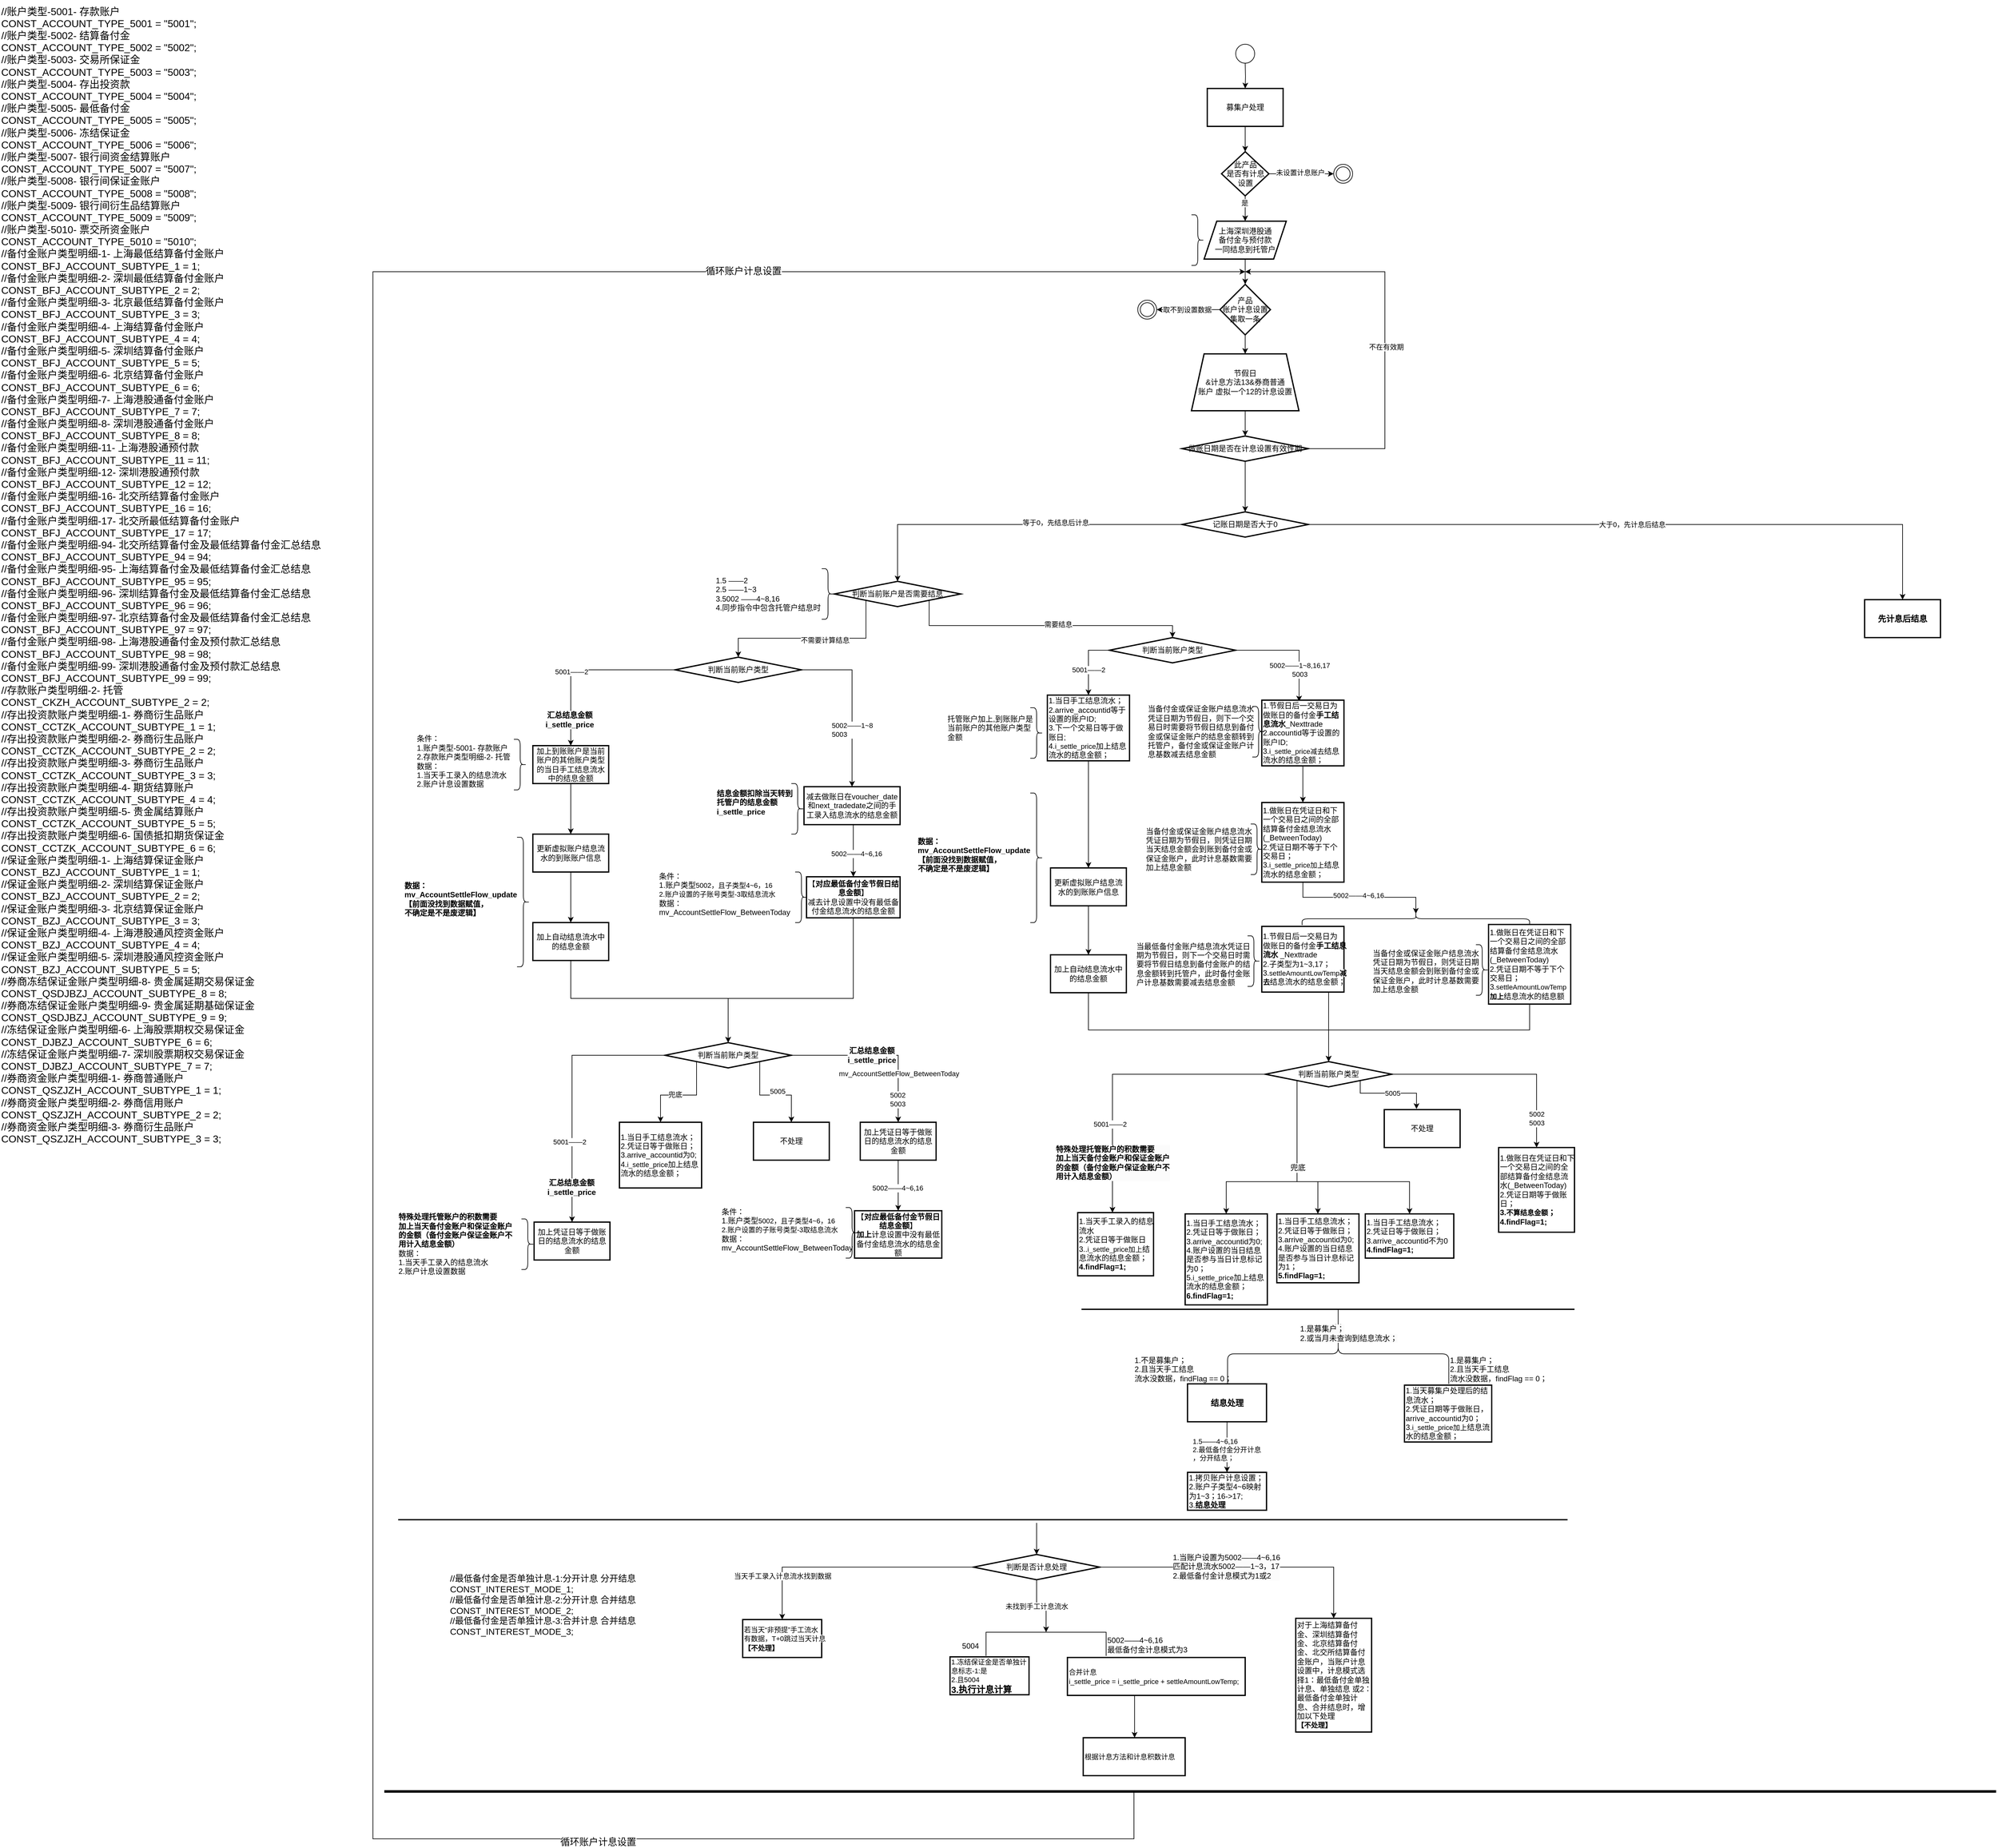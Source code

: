 <mxfile version="24.6.4" type="github">
  <diagram name="第 1 页" id="YKHXXlT_N5-KAXW08Aum">
    <mxGraphModel dx="5956" dy="1301" grid="1" gridSize="10" guides="1" tooltips="1" connect="1" arrows="1" fold="1" page="1" pageScale="1" pageWidth="827" pageHeight="1169" math="0" shadow="0">
      <root>
        <mxCell id="0" />
        <mxCell id="1" parent="0" />
        <mxCell id="dFbrZ00dyLEqgvyohcg5-3" value="" style="edgeStyle=orthogonalEdgeStyle;rounded=0;orthogonalLoop=1;jettySize=auto;html=1;" parent="1" target="dFbrZ00dyLEqgvyohcg5-2" edge="1">
          <mxGeometry relative="1" as="geometry">
            <mxPoint x="180" y="400" as="sourcePoint" />
          </mxGeometry>
        </mxCell>
        <mxCell id="dFbrZ00dyLEqgvyohcg5-2" value="募集户处理" style="whiteSpace=wrap;html=1;strokeWidth=2;" parent="1" vertex="1">
          <mxGeometry x="120" y="440" width="120" height="60" as="geometry" />
        </mxCell>
        <mxCell id="dFbrZ00dyLEqgvyohcg5-19" value="" style="edgeStyle=orthogonalEdgeStyle;rounded=0;orthogonalLoop=1;jettySize=auto;html=1;" parent="1" source="dFbrZ00dyLEqgvyohcg5-8" target="dFbrZ00dyLEqgvyohcg5-18" edge="1">
          <mxGeometry relative="1" as="geometry" />
        </mxCell>
        <mxCell id="dFbrZ00dyLEqgvyohcg5-8" value="上海深圳港股通&lt;div&gt;备付金与预付款&lt;div&gt;一同结息到托管户&lt;/div&gt;&lt;/div&gt;" style="shape=parallelogram;perimeter=parallelogramPerimeter;whiteSpace=wrap;html=1;fixedSize=1;strokeWidth=2;" parent="1" vertex="1">
          <mxGeometry x="115" y="650" width="130" height="60" as="geometry" />
        </mxCell>
        <mxCell id="dFbrZ00dyLEqgvyohcg5-15" style="edgeStyle=orthogonalEdgeStyle;rounded=0;orthogonalLoop=1;jettySize=auto;html=1;exitX=0.5;exitY=1;exitDx=0;exitDy=0;exitPerimeter=0;entryX=0.5;entryY=0;entryDx=0;entryDy=0;" parent="1" source="dFbrZ00dyLEqgvyohcg5-11" target="dFbrZ00dyLEqgvyohcg5-8" edge="1">
          <mxGeometry relative="1" as="geometry" />
        </mxCell>
        <mxCell id="dFbrZ00dyLEqgvyohcg5-23" value="是" style="edgeLabel;html=1;align=center;verticalAlign=middle;resizable=0;points=[];" parent="dFbrZ00dyLEqgvyohcg5-15" vertex="1" connectable="0">
          <mxGeometry x="-0.45" y="-1" relative="1" as="geometry">
            <mxPoint as="offset" />
          </mxGeometry>
        </mxCell>
        <mxCell id="dFbrZ00dyLEqgvyohcg5-25" value="" style="edgeStyle=orthogonalEdgeStyle;rounded=0;orthogonalLoop=1;jettySize=auto;html=1;entryX=0;entryY=0.5;entryDx=0;entryDy=0;" parent="1" source="dFbrZ00dyLEqgvyohcg5-11" target="dFbrZ00dyLEqgvyohcg5-28" edge="1">
          <mxGeometry relative="1" as="geometry">
            <mxPoint x="335" y="575" as="targetPoint" />
          </mxGeometry>
        </mxCell>
        <mxCell id="dFbrZ00dyLEqgvyohcg5-29" value="未设置计息账户" style="edgeLabel;html=1;align=center;verticalAlign=middle;resizable=0;points=[];" parent="dFbrZ00dyLEqgvyohcg5-25" vertex="1" connectable="0">
          <mxGeometry x="-0.054" y="2" relative="1" as="geometry">
            <mxPoint x="1" as="offset" />
          </mxGeometry>
        </mxCell>
        <mxCell id="dFbrZ00dyLEqgvyohcg5-11" value="此产品&lt;div&gt;是否有计息&lt;div&gt;设置&lt;/div&gt;&lt;/div&gt;" style="strokeWidth=2;html=1;shape=mxgraph.flowchart.decision;whiteSpace=wrap;" parent="1" vertex="1">
          <mxGeometry x="142.5" y="540" width="75" height="70" as="geometry" />
        </mxCell>
        <mxCell id="dFbrZ00dyLEqgvyohcg5-12" style="edgeStyle=orthogonalEdgeStyle;rounded=0;orthogonalLoop=1;jettySize=auto;html=1;exitX=0.5;exitY=1;exitDx=0;exitDy=0;entryX=0.5;entryY=0;entryDx=0;entryDy=0;entryPerimeter=0;" parent="1" source="dFbrZ00dyLEqgvyohcg5-2" target="dFbrZ00dyLEqgvyohcg5-11" edge="1">
          <mxGeometry relative="1" as="geometry" />
        </mxCell>
        <mxCell id="dFbrZ00dyLEqgvyohcg5-21" value="" style="edgeStyle=orthogonalEdgeStyle;rounded=0;orthogonalLoop=1;jettySize=auto;html=1;entryX=1;entryY=0.5;entryDx=0;entryDy=0;" parent="1" source="dFbrZ00dyLEqgvyohcg5-18" target="dFbrZ00dyLEqgvyohcg5-30" edge="1">
          <mxGeometry relative="1" as="geometry">
            <mxPoint x="20" y="790" as="targetPoint" />
          </mxGeometry>
        </mxCell>
        <mxCell id="dFbrZ00dyLEqgvyohcg5-22" value="取不到设置数据" style="edgeLabel;html=1;align=center;verticalAlign=middle;resizable=0;points=[];" parent="dFbrZ00dyLEqgvyohcg5-21" vertex="1" connectable="0">
          <mxGeometry x="0.05" relative="1" as="geometry">
            <mxPoint as="offset" />
          </mxGeometry>
        </mxCell>
        <mxCell id="dFbrZ00dyLEqgvyohcg5-34" value="" style="edgeStyle=orthogonalEdgeStyle;rounded=0;orthogonalLoop=1;jettySize=auto;html=1;" parent="1" source="dFbrZ00dyLEqgvyohcg5-18" target="dFbrZ00dyLEqgvyohcg5-33" edge="1">
          <mxGeometry relative="1" as="geometry" />
        </mxCell>
        <mxCell id="dFbrZ00dyLEqgvyohcg5-18" value="&lt;div&gt;产品&lt;/div&gt;账户计息设置集取一条" style="rhombus;whiteSpace=wrap;html=1;strokeWidth=2;" parent="1" vertex="1">
          <mxGeometry x="140" y="750" width="80" height="80" as="geometry" />
        </mxCell>
        <mxCell id="dFbrZ00dyLEqgvyohcg5-27" value="" style="ellipse;whiteSpace=wrap;html=1;aspect=fixed;" parent="1" vertex="1">
          <mxGeometry x="165" y="370" width="30" height="30" as="geometry" />
        </mxCell>
        <mxCell id="dFbrZ00dyLEqgvyohcg5-28" value="" style="ellipse;shape=doubleEllipse;whiteSpace=wrap;html=1;aspect=fixed;" parent="1" vertex="1">
          <mxGeometry x="320" y="560" width="30" height="30" as="geometry" />
        </mxCell>
        <mxCell id="dFbrZ00dyLEqgvyohcg5-30" value="" style="ellipse;shape=doubleEllipse;whiteSpace=wrap;html=1;aspect=fixed;" parent="1" vertex="1">
          <mxGeometry x="10" y="775" width="30" height="30" as="geometry" />
        </mxCell>
        <mxCell id="dFbrZ00dyLEqgvyohcg5-36" value="" style="edgeStyle=orthogonalEdgeStyle;rounded=0;orthogonalLoop=1;jettySize=auto;html=1;" parent="1" source="dFbrZ00dyLEqgvyohcg5-33" target="dFbrZ00dyLEqgvyohcg5-35" edge="1">
          <mxGeometry relative="1" as="geometry" />
        </mxCell>
        <mxCell id="dFbrZ00dyLEqgvyohcg5-33" value="节假日&lt;div&gt;&amp;amp;计息方法13&amp;amp;券商普通&lt;div&gt;账户 虚拟一个12的计息设置&lt;/div&gt;&lt;/div&gt;" style="shape=trapezoid;perimeter=trapezoidPerimeter;whiteSpace=wrap;html=1;fixedSize=1;strokeWidth=2;" parent="1" vertex="1">
          <mxGeometry x="95" y="860" width="170" height="90" as="geometry" />
        </mxCell>
        <mxCell id="dFbrZ00dyLEqgvyohcg5-37" style="edgeStyle=orthogonalEdgeStyle;rounded=0;orthogonalLoop=1;jettySize=auto;html=1;exitX=1;exitY=0.5;exitDx=0;exitDy=0;" parent="1" source="dFbrZ00dyLEqgvyohcg5-35" edge="1">
          <mxGeometry relative="1" as="geometry">
            <mxPoint x="180" y="730" as="targetPoint" />
            <Array as="points">
              <mxPoint x="401" y="1010" />
              <mxPoint x="401" y="730" />
            </Array>
          </mxGeometry>
        </mxCell>
        <mxCell id="dFbrZ00dyLEqgvyohcg5-38" value="不在有效期" style="edgeLabel;html=1;align=center;verticalAlign=middle;resizable=0;points=[];" parent="dFbrZ00dyLEqgvyohcg5-37" vertex="1" connectable="0">
          <mxGeometry x="-0.092" y="-2" relative="1" as="geometry">
            <mxPoint as="offset" />
          </mxGeometry>
        </mxCell>
        <mxCell id="dFbrZ00dyLEqgvyohcg5-44" value="" style="edgeStyle=orthogonalEdgeStyle;rounded=0;orthogonalLoop=1;jettySize=auto;html=1;" parent="1" source="dFbrZ00dyLEqgvyohcg5-35" target="dFbrZ00dyLEqgvyohcg5-43" edge="1">
          <mxGeometry relative="1" as="geometry" />
        </mxCell>
        <mxCell id="dFbrZ00dyLEqgvyohcg5-35" value="做账日期是否在计息设置有效性期" style="rhombus;whiteSpace=wrap;html=1;strokeWidth=2;" parent="1" vertex="1">
          <mxGeometry x="80" y="990" width="200" height="40" as="geometry" />
        </mxCell>
        <mxCell id="dFbrZ00dyLEqgvyohcg5-46" value="" style="edgeStyle=orthogonalEdgeStyle;rounded=0;orthogonalLoop=1;jettySize=auto;html=1;entryX=0.5;entryY=0;entryDx=0;entryDy=0;" parent="1" source="dFbrZ00dyLEqgvyohcg5-43" target="epx687CUHxSDBbEXInvg-7" edge="1">
          <mxGeometry relative="1" as="geometry">
            <mxPoint x="-100" y="1160" as="targetPoint" />
          </mxGeometry>
        </mxCell>
        <mxCell id="dFbrZ00dyLEqgvyohcg5-47" value="等于0，先结息后计息" style="edgeLabel;html=1;align=center;verticalAlign=middle;resizable=0;points=[];" parent="dFbrZ00dyLEqgvyohcg5-46" vertex="1" connectable="0">
          <mxGeometry x="-0.257" y="-3" relative="1" as="geometry">
            <mxPoint as="offset" />
          </mxGeometry>
        </mxCell>
        <mxCell id="dFbrZ00dyLEqgvyohcg5-50" value="" style="edgeStyle=orthogonalEdgeStyle;rounded=0;orthogonalLoop=1;jettySize=auto;html=1;" parent="1" source="dFbrZ00dyLEqgvyohcg5-43" target="dFbrZ00dyLEqgvyohcg5-49" edge="1">
          <mxGeometry relative="1" as="geometry" />
        </mxCell>
        <mxCell id="dFbrZ00dyLEqgvyohcg5-51" value="大于0，先计息后结息" style="edgeLabel;html=1;align=center;verticalAlign=middle;resizable=0;points=[];" parent="dFbrZ00dyLEqgvyohcg5-50" vertex="1" connectable="0">
          <mxGeometry x="-0.033" relative="1" as="geometry">
            <mxPoint as="offset" />
          </mxGeometry>
        </mxCell>
        <mxCell id="dFbrZ00dyLEqgvyohcg5-43" value="记账日期是否大于0" style="rhombus;whiteSpace=wrap;html=1;strokeWidth=2;" parent="1" vertex="1">
          <mxGeometry x="80" y="1110" width="200" height="40" as="geometry" />
        </mxCell>
        <mxCell id="epx687CUHxSDBbEXInvg-23" value="" style="edgeStyle=orthogonalEdgeStyle;rounded=0;orthogonalLoop=1;jettySize=auto;html=1;" parent="1" source="dFbrZ00dyLEqgvyohcg5-45" target="epx687CUHxSDBbEXInvg-22" edge="1">
          <mxGeometry relative="1" as="geometry" />
        </mxCell>
        <mxCell id="dFbrZ00dyLEqgvyohcg5-45" value="加上到账账户是当前账户的其他账户类型的当日手工结息流水中的结息金额" style="whiteSpace=wrap;html=1;strokeWidth=2;" parent="1" vertex="1">
          <mxGeometry x="-947" y="1480" width="120" height="60" as="geometry" />
        </mxCell>
        <mxCell id="dFbrZ00dyLEqgvyohcg5-49" value="&lt;b&gt;&lt;font style=&quot;font-size: 13px;&quot;&gt;先计息后结息&lt;/font&gt;&lt;/b&gt;" style="rounded=1;whiteSpace=wrap;html=1;strokeWidth=2;arcSize=0;" parent="1" vertex="1">
          <mxGeometry x="1160" y="1249" width="120" height="60" as="geometry" />
        </mxCell>
        <mxCell id="epx687CUHxSDBbEXInvg-14" style="edgeStyle=orthogonalEdgeStyle;rounded=0;orthogonalLoop=1;jettySize=auto;html=1;exitX=0;exitY=1;exitDx=0;exitDy=0;entryX=0.5;entryY=0;entryDx=0;entryDy=0;" parent="1" source="epx687CUHxSDBbEXInvg-7" target="epx687CUHxSDBbEXInvg-26" edge="1">
          <mxGeometry relative="1" as="geometry">
            <mxPoint x="-630" y="1320" as="targetPoint" />
            <Array as="points">
              <mxPoint x="-420" y="1310" />
              <mxPoint x="-622" y="1310" />
            </Array>
          </mxGeometry>
        </mxCell>
        <mxCell id="epx687CUHxSDBbEXInvg-15" value="不需要计算结息" style="edgeLabel;html=1;align=center;verticalAlign=middle;resizable=0;points=[];" parent="epx687CUHxSDBbEXInvg-14" vertex="1" connectable="0">
          <mxGeometry x="-0.145" y="3" relative="1" as="geometry">
            <mxPoint as="offset" />
          </mxGeometry>
        </mxCell>
        <mxCell id="epx687CUHxSDBbEXInvg-16" style="edgeStyle=orthogonalEdgeStyle;rounded=0;orthogonalLoop=1;jettySize=auto;html=1;exitX=1;exitY=1;exitDx=0;exitDy=0;entryX=0.5;entryY=0;entryDx=0;entryDy=0;" parent="1" source="epx687CUHxSDBbEXInvg-7" target="oY2aQdnXXppiMISPrPVw-7" edge="1">
          <mxGeometry relative="1" as="geometry">
            <mxPoint x="-135" y="1360" as="targetPoint" />
            <Array as="points">
              <mxPoint x="-320" y="1290" />
              <mxPoint x="65" y="1290" />
            </Array>
          </mxGeometry>
        </mxCell>
        <mxCell id="epx687CUHxSDBbEXInvg-18" value="需要结息" style="edgeLabel;html=1;align=center;verticalAlign=middle;resizable=0;points=[];" parent="epx687CUHxSDBbEXInvg-16" vertex="1" connectable="0">
          <mxGeometry x="-0.017" y="2" relative="1" as="geometry">
            <mxPoint x="26" as="offset" />
          </mxGeometry>
        </mxCell>
        <mxCell id="epx687CUHxSDBbEXInvg-7" value="判断当前账户是否需要结息" style="rhombus;whiteSpace=wrap;html=1;strokeWidth=2;" parent="1" vertex="1">
          <mxGeometry x="-470" y="1220" width="200" height="40" as="geometry" />
        </mxCell>
        <mxCell id="epx687CUHxSDBbEXInvg-11" value="" style="shape=curlyBracket;whiteSpace=wrap;html=1;rounded=1;flipH=1;labelPosition=right;verticalLabelPosition=middle;align=left;verticalAlign=middle;" parent="1" vertex="1">
          <mxGeometry x="-490" y="1200" width="20" height="80" as="geometry" />
        </mxCell>
        <mxCell id="epx687CUHxSDBbEXInvg-12" value="&lt;div style=&quot;text-align: left;&quot;&gt;1.5 ——2&lt;/div&gt;&lt;div style=&quot;text-align: left;&quot;&gt;2.5 ——1~3&amp;nbsp;&amp;nbsp;&lt;/div&gt;&lt;div style=&quot;text-align: left;&quot;&gt;3.&lt;span style=&quot;background-color: initial;&quot;&gt;5002 ——4~8,16&lt;/span&gt;&lt;/div&gt;&lt;div style=&quot;text-align: left;&quot;&gt;&lt;span style=&quot;background-color: initial;&quot;&gt;4.&lt;/span&gt;&lt;span style=&quot;background-color: initial;&quot;&gt;同步指令中包含托管户结息时&lt;/span&gt;&lt;/div&gt;" style="text;html=1;align=center;verticalAlign=middle;resizable=0;points=[];autosize=1;strokeColor=none;fillColor=none;" parent="1" vertex="1">
          <mxGeometry x="-670" y="1205" width="190" height="70" as="geometry" />
        </mxCell>
        <mxCell id="epx687CUHxSDBbEXInvg-20" value="&lt;div style=&quot;text-align: left;&quot;&gt;条件：&lt;br&gt;&lt;/div&gt;&lt;div style=&quot;text-align: left;&quot;&gt;1.账户类型-5001- 存款账户&lt;/div&gt;&lt;div style=&quot;text-align: left;&quot;&gt;2.&lt;span style=&quot;background-color: initial; text-align: center;&quot;&gt;存款账户类型明细-2- 托管&lt;/span&gt;&lt;br&gt;&lt;/div&gt;&lt;div style=&quot;text-align: left;&quot;&gt;&lt;span style=&quot;background-color: initial; text-align: center;&quot;&gt;数据：&lt;/span&gt;&lt;/div&gt;&lt;div style=&quot;text-align: left;&quot;&gt;&lt;span style=&quot;background-color: initial; text-align: center;&quot;&gt;1.当天手工录入的结息流水&lt;/span&gt;&lt;/div&gt;&lt;div style=&quot;text-align: left;&quot;&gt;&lt;span style=&quot;background-color: initial; text-align: center;&quot;&gt;2.账户计息设置数据&lt;/span&gt;&lt;/div&gt;" style="text;html=1;align=center;verticalAlign=middle;resizable=0;points=[];autosize=1;strokeColor=none;fillColor=none;" parent="1" vertex="1">
          <mxGeometry x="-1142" y="1455" width="170" height="100" as="geometry" />
        </mxCell>
        <mxCell id="epx687CUHxSDBbEXInvg-21" value="" style="shape=curlyBracket;whiteSpace=wrap;html=1;rounded=1;flipH=1;labelPosition=right;verticalLabelPosition=middle;align=left;verticalAlign=middle;" parent="1" vertex="1">
          <mxGeometry x="-977" y="1470" width="20" height="80" as="geometry" />
        </mxCell>
        <mxCell id="epx687CUHxSDBbEXInvg-25" value="" style="edgeStyle=orthogonalEdgeStyle;rounded=0;orthogonalLoop=1;jettySize=auto;html=1;" parent="1" source="epx687CUHxSDBbEXInvg-22" target="epx687CUHxSDBbEXInvg-24" edge="1">
          <mxGeometry relative="1" as="geometry" />
        </mxCell>
        <mxCell id="epx687CUHxSDBbEXInvg-22" value="更新虚拟账户结息流水的到账账户信息" style="whiteSpace=wrap;html=1;strokeWidth=2;" parent="1" vertex="1">
          <mxGeometry x="-947" y="1620" width="120" height="60" as="geometry" />
        </mxCell>
        <mxCell id="epx687CUHxSDBbEXInvg-60" style="edgeStyle=orthogonalEdgeStyle;rounded=0;orthogonalLoop=1;jettySize=auto;html=1;exitX=0.5;exitY=1;exitDx=0;exitDy=0;entryX=0.5;entryY=0;entryDx=0;entryDy=0;" parent="1" source="epx687CUHxSDBbEXInvg-24" target="epx687CUHxSDBbEXInvg-57" edge="1">
          <mxGeometry relative="1" as="geometry">
            <Array as="points">
              <mxPoint x="-887" y="1880" />
              <mxPoint x="-638" y="1880" />
            </Array>
          </mxGeometry>
        </mxCell>
        <mxCell id="epx687CUHxSDBbEXInvg-24" value="加上自动结息流水中的结息金额" style="whiteSpace=wrap;html=1;strokeWidth=2;" parent="1" vertex="1">
          <mxGeometry x="-947" y="1760" width="120" height="60" as="geometry" />
        </mxCell>
        <mxCell id="epx687CUHxSDBbEXInvg-27" style="edgeStyle=orthogonalEdgeStyle;rounded=0;orthogonalLoop=1;jettySize=auto;html=1;exitX=0;exitY=0.5;exitDx=0;exitDy=0;" parent="1" source="epx687CUHxSDBbEXInvg-26" target="dFbrZ00dyLEqgvyohcg5-45" edge="1">
          <mxGeometry relative="1" as="geometry" />
        </mxCell>
        <mxCell id="epx687CUHxSDBbEXInvg-28" value="5001——2" style="edgeLabel;html=1;align=center;verticalAlign=middle;resizable=0;points=[];" parent="epx687CUHxSDBbEXInvg-27" vertex="1" connectable="0">
          <mxGeometry x="0.176" y="1" relative="1" as="geometry">
            <mxPoint as="offset" />
          </mxGeometry>
        </mxCell>
        <mxCell id="epx687CUHxSDBbEXInvg-51" value="&lt;span style=&quot;font-size: 12px; background-color: rgb(251, 251, 251);&quot;&gt;&lt;b&gt;汇总结息金额&lt;/b&gt;&lt;/span&gt;&lt;div style=&quot;font-size: 12px; background-color: rgb(251, 251, 251);&quot;&gt;&lt;b&gt;i_settle_price&lt;/b&gt;&lt;/div&gt;" style="edgeLabel;html=1;align=center;verticalAlign=middle;resizable=0;points=[];" parent="epx687CUHxSDBbEXInvg-27" vertex="1" connectable="0">
          <mxGeometry x="0.713" y="-2" relative="1" as="geometry">
            <mxPoint as="offset" />
          </mxGeometry>
        </mxCell>
        <mxCell id="epx687CUHxSDBbEXInvg-29" style="edgeStyle=orthogonalEdgeStyle;rounded=0;orthogonalLoop=1;jettySize=auto;html=1;exitX=1;exitY=0.5;exitDx=0;exitDy=0;" parent="1" source="epx687CUHxSDBbEXInvg-26" target="epx687CUHxSDBbEXInvg-32" edge="1">
          <mxGeometry relative="1" as="geometry">
            <mxPoint x="-620" y="1450" as="targetPoint" />
          </mxGeometry>
        </mxCell>
        <mxCell id="epx687CUHxSDBbEXInvg-31" value="&lt;span style=&quot;text-align: left;&quot;&gt;5002——1~8&lt;/span&gt;&lt;div style=&quot;text-align: left;&quot;&gt;5003&lt;/div&gt;" style="edgeLabel;html=1;align=center;verticalAlign=middle;resizable=0;points=[];" parent="epx687CUHxSDBbEXInvg-29" vertex="1" connectable="0">
          <mxGeometry x="-0.116" y="-1" relative="1" as="geometry">
            <mxPoint x="1" y="58" as="offset" />
          </mxGeometry>
        </mxCell>
        <mxCell id="epx687CUHxSDBbEXInvg-26" value="判断当前账户类型" style="rhombus;whiteSpace=wrap;html=1;strokeWidth=2;" parent="1" vertex="1">
          <mxGeometry x="-722" y="1340" width="200" height="40" as="geometry" />
        </mxCell>
        <mxCell id="epx687CUHxSDBbEXInvg-34" value="" style="edgeStyle=orthogonalEdgeStyle;rounded=0;orthogonalLoop=1;jettySize=auto;html=1;" parent="1" source="epx687CUHxSDBbEXInvg-32" target="epx687CUHxSDBbEXInvg-33" edge="1">
          <mxGeometry relative="1" as="geometry">
            <Array as="points">
              <mxPoint x="-440" y="1630" />
              <mxPoint x="-440" y="1630" />
            </Array>
          </mxGeometry>
        </mxCell>
        <mxCell id="oY2aQdnXXppiMISPrPVw-1" value="5002——4~6,16" style="edgeLabel;html=1;align=center;verticalAlign=middle;resizable=0;points=[];" parent="epx687CUHxSDBbEXInvg-34" vertex="1" connectable="0">
          <mxGeometry x="0.115" y="2" relative="1" as="geometry">
            <mxPoint x="3" as="offset" />
          </mxGeometry>
        </mxCell>
        <mxCell id="epx687CUHxSDBbEXInvg-32" value="减去做账日在voucher_date和next_tradedate之间的手工录入结息流水的结息金额" style="whiteSpace=wrap;html=1;strokeWidth=2;" parent="1" vertex="1">
          <mxGeometry x="-518" y="1545" width="152" height="60" as="geometry" />
        </mxCell>
        <mxCell id="epx687CUHxSDBbEXInvg-58" style="edgeStyle=orthogonalEdgeStyle;rounded=0;orthogonalLoop=1;jettySize=auto;html=1;exitX=0.5;exitY=1;exitDx=0;exitDy=0;entryX=0.5;entryY=0;entryDx=0;entryDy=0;" parent="1" source="epx687CUHxSDBbEXInvg-33" target="epx687CUHxSDBbEXInvg-57" edge="1">
          <mxGeometry relative="1" as="geometry">
            <Array as="points">
              <mxPoint x="-440" y="1880" />
              <mxPoint x="-638" y="1880" />
            </Array>
          </mxGeometry>
        </mxCell>
        <mxCell id="epx687CUHxSDBbEXInvg-33" value="&lt;div&gt;&lt;span style=&quot;background-color: initial;&quot;&gt;【&lt;/span&gt;&lt;span style=&quot;background-color: initial;&quot;&gt;&lt;b&gt;对应最低备付金节假日结息金额&lt;/b&gt;&lt;/span&gt;&lt;span style=&quot;background-color: initial;&quot;&gt;】&lt;/span&gt;&lt;/div&gt;&lt;div&gt;&lt;span style=&quot;background-color: initial;&quot;&gt;减去计息设置中没有最低备付金结息流水的结息金额&lt;/span&gt;&lt;/div&gt;" style="whiteSpace=wrap;html=1;strokeWidth=2;" parent="1" vertex="1">
          <mxGeometry x="-514" y="1687.5" width="148" height="65" as="geometry" />
        </mxCell>
        <mxCell id="epx687CUHxSDBbEXInvg-41" value="&lt;div style=&quot;text-align: left;&quot;&gt;条件：&lt;br&gt;&lt;/div&gt;&lt;div style=&quot;text-align: left;&quot;&gt;1.账户类型&lt;span style=&quot;text-align: center; background-color: rgb(255, 255, 255); font-size: 11px;&quot;&gt;5002，且子类型4~6，16&lt;/span&gt;&lt;/div&gt;&lt;div style=&quot;text-align: left;&quot;&gt;&lt;span style=&quot;text-align: center; background-color: rgb(255, 255, 255); font-size: 11px;&quot;&gt;2.账户设置的子账号类型-3取&lt;/span&gt;&lt;span style=&quot;background-color: rgb(255, 255, 255); font-size: 11px; text-align: center;&quot;&gt;结息流水&lt;/span&gt;&lt;/div&gt;&lt;div style=&quot;text-align: left;&quot;&gt;数据：&lt;/div&gt;&lt;div style=&quot;text-align: left;&quot;&gt;mv_AccountSettleFlow_BetweenToday&lt;br&gt;&lt;/div&gt;" style="text;html=1;align=center;verticalAlign=middle;resizable=0;points=[];autosize=1;strokeColor=none;fillColor=none;" parent="1" vertex="1">
          <mxGeometry x="-759" y="1670" width="230" height="90" as="geometry" />
        </mxCell>
        <mxCell id="epx687CUHxSDBbEXInvg-42" value="" style="shape=curlyBracket;whiteSpace=wrap;html=1;rounded=1;flipH=1;labelPosition=right;verticalLabelPosition=middle;align=left;verticalAlign=middle;" parent="1" vertex="1">
          <mxGeometry x="-532" y="1680" width="20" height="80" as="geometry" />
        </mxCell>
        <mxCell id="epx687CUHxSDBbEXInvg-43" value="" style="shape=curlyBracket;whiteSpace=wrap;html=1;rounded=1;flipH=1;labelPosition=right;verticalLabelPosition=middle;align=left;verticalAlign=middle;" parent="1" vertex="1">
          <mxGeometry x="-972" y="1625" width="20" height="205" as="geometry" />
        </mxCell>
        <mxCell id="epx687CUHxSDBbEXInvg-44" value="数据：&lt;div&gt;&lt;span style=&quot;background-color: initial;&quot;&gt;mv_AccountSettleFlow_update&lt;/span&gt;&lt;/div&gt;&lt;div&gt;&lt;span style=&quot;background-color: initial;&quot;&gt;【前面没找到数据赋值，&lt;/span&gt;&lt;/div&gt;&lt;div&gt;&lt;span style=&quot;background-color: initial;&quot;&gt;不确定是不是废逻辑】&lt;/span&gt;&lt;/div&gt;" style="text;html=1;align=left;verticalAlign=middle;resizable=0;points=[];autosize=1;strokeColor=none;fillColor=none;fontStyle=1" parent="1" vertex="1">
          <mxGeometry x="-1152" y="1687.5" width="190" height="70" as="geometry" />
        </mxCell>
        <mxCell id="epx687CUHxSDBbEXInvg-45" value="&lt;div style=&quot;font-size: 16px;&quot;&gt;&lt;font style=&quot;font-size: 16px;&quot;&gt;//账户类型-5001- 存款账户&lt;/font&gt;&lt;/div&gt;&lt;div style=&quot;font-size: 16px;&quot;&gt;&lt;font style=&quot;font-size: 16px;&quot;&gt;CONST_ACCOUNT_TYPE_5001 = &quot;5001&quot;;&lt;/font&gt;&lt;/div&gt;&lt;div style=&quot;font-size: 16px;&quot;&gt;&lt;font style=&quot;font-size: 16px;&quot;&gt;//账户类型-5002- 结算备付金&lt;/font&gt;&lt;/div&gt;&lt;div style=&quot;font-size: 16px;&quot;&gt;&lt;font style=&quot;font-size: 16px;&quot;&gt;CONST_ACCOUNT_TYPE_5002 = &quot;5002&quot;;&lt;/font&gt;&lt;/div&gt;&lt;div style=&quot;font-size: 16px;&quot;&gt;&lt;font style=&quot;font-size: 16px;&quot;&gt;//账户类型-5003- 交易所保证金&lt;/font&gt;&lt;/div&gt;&lt;div style=&quot;font-size: 16px;&quot;&gt;&lt;font style=&quot;font-size: 16px;&quot;&gt;CONST_ACCOUNT_TYPE_5003 = &quot;5003&quot;;&lt;/font&gt;&lt;/div&gt;&lt;div style=&quot;font-size: 16px;&quot;&gt;&lt;font style=&quot;font-size: 16px;&quot;&gt;//账户类型-5004- 存出投资款&lt;/font&gt;&lt;/div&gt;&lt;div style=&quot;font-size: 16px;&quot;&gt;&lt;font style=&quot;font-size: 16px;&quot;&gt;CONST_ACCOUNT_TYPE_5004 = &quot;5004&quot;;&lt;/font&gt;&lt;/div&gt;&lt;div style=&quot;font-size: 16px;&quot;&gt;&lt;font style=&quot;font-size: 16px;&quot;&gt;//账户类型-5005- 最低备付金&lt;/font&gt;&lt;/div&gt;&lt;div style=&quot;font-size: 16px;&quot;&gt;&lt;font style=&quot;font-size: 16px;&quot;&gt;CONST_ACCOUNT_TYPE_5005 = &quot;5005&quot;;&lt;/font&gt;&lt;/div&gt;&lt;div style=&quot;font-size: 16px;&quot;&gt;&lt;font style=&quot;font-size: 16px;&quot;&gt;//账户类型-5006- 冻结保证金&lt;/font&gt;&lt;/div&gt;&lt;div style=&quot;font-size: 16px;&quot;&gt;&lt;font style=&quot;font-size: 16px;&quot;&gt;CONST_ACCOUNT_TYPE_5006 = &quot;5006&quot;;&lt;/font&gt;&lt;/div&gt;&lt;div style=&quot;font-size: 16px;&quot;&gt;&lt;font style=&quot;font-size: 16px;&quot;&gt;//账户类型-5007- 银行间资金结算账户&lt;/font&gt;&lt;/div&gt;&lt;div style=&quot;font-size: 16px;&quot;&gt;&lt;font style=&quot;font-size: 16px;&quot;&gt;CONST_ACCOUNT_TYPE_5007 = &quot;5007&quot;;&lt;/font&gt;&lt;/div&gt;&lt;div style=&quot;font-size: 16px;&quot;&gt;&lt;font style=&quot;font-size: 16px;&quot;&gt;//账户类型-5008- 银行间保证金账户&lt;/font&gt;&lt;/div&gt;&lt;div style=&quot;font-size: 16px;&quot;&gt;&lt;font style=&quot;font-size: 16px;&quot;&gt;CONST_ACCOUNT_TYPE_5008 = &quot;5008&quot;;&lt;/font&gt;&lt;/div&gt;&lt;div style=&quot;font-size: 16px;&quot;&gt;&lt;font style=&quot;font-size: 16px;&quot;&gt;//账户类型-5009- 银行间衍生品结算账户&lt;/font&gt;&lt;/div&gt;&lt;div style=&quot;font-size: 16px;&quot;&gt;&lt;font style=&quot;font-size: 16px;&quot;&gt;CONST_ACCOUNT_TYPE_5009 = &quot;5009&quot;;&lt;/font&gt;&lt;/div&gt;&lt;div style=&quot;font-size: 16px;&quot;&gt;&lt;font style=&quot;font-size: 16px;&quot;&gt;//账户类型-5010- 票交所资金账户&lt;/font&gt;&lt;/div&gt;&lt;div style=&quot;font-size: 16px;&quot;&gt;&lt;font style=&quot;font-size: 16px;&quot;&gt;CONST_ACCOUNT_TYPE_5010 = &quot;5010&quot;;&lt;/font&gt;&lt;/div&gt;&lt;div style=&quot;font-size: 16px;&quot;&gt;&lt;font style=&quot;font-size: 16px;&quot;&gt;//备付金账户类型明细-1- 上海最低结算备付金账户&lt;/font&gt;&lt;/div&gt;&lt;div style=&quot;font-size: 16px;&quot;&gt;&lt;font style=&quot;font-size: 16px;&quot;&gt;CONST_BFJ_ACCOUNT_SUBTYPE_1 = 1;&lt;/font&gt;&lt;/div&gt;&lt;div style=&quot;font-size: 16px;&quot;&gt;&lt;font style=&quot;font-size: 16px;&quot;&gt;//备付金账户类型明细-2- 深圳最低结算备付金账户&lt;/font&gt;&lt;/div&gt;&lt;div style=&quot;font-size: 16px;&quot;&gt;&lt;font style=&quot;font-size: 16px;&quot;&gt;CONST_BFJ_ACCOUNT_SUBTYPE_2 = 2;&lt;/font&gt;&lt;/div&gt;&lt;div style=&quot;font-size: 16px;&quot;&gt;&lt;font style=&quot;font-size: 16px;&quot;&gt;//备付金账户类型明细-3- 北京最低结算备付金账户&lt;/font&gt;&lt;/div&gt;&lt;div style=&quot;font-size: 16px;&quot;&gt;&lt;font style=&quot;font-size: 16px;&quot;&gt;CONST_BFJ_ACCOUNT_SUBTYPE_3 = 3;&lt;/font&gt;&lt;/div&gt;&lt;div style=&quot;font-size: 16px;&quot;&gt;&lt;font style=&quot;font-size: 16px;&quot;&gt;//备付金账户类型明细-4- 上海结算备付金账户&lt;/font&gt;&lt;/div&gt;&lt;div style=&quot;font-size: 16px;&quot;&gt;&lt;font style=&quot;font-size: 16px;&quot;&gt;CONST_BFJ_ACCOUNT_SUBTYPE_4 = 4;&lt;/font&gt;&lt;/div&gt;&lt;div style=&quot;font-size: 16px;&quot;&gt;&lt;font style=&quot;font-size: 16px;&quot;&gt;//备付金账户类型明细-5- 深圳结算备付金账户&lt;/font&gt;&lt;/div&gt;&lt;div style=&quot;font-size: 16px;&quot;&gt;&lt;font style=&quot;font-size: 16px;&quot;&gt;CONST_BFJ_ACCOUNT_SUBTYPE_5 = 5;&lt;/font&gt;&lt;/div&gt;&lt;div style=&quot;font-size: 16px;&quot;&gt;&lt;font style=&quot;font-size: 16px;&quot;&gt;//备付金账户类型明细-6- 北京结算备付金账户&lt;/font&gt;&lt;/div&gt;&lt;div style=&quot;font-size: 16px;&quot;&gt;&lt;font style=&quot;font-size: 16px;&quot;&gt;CONST_BFJ_ACCOUNT_SUBTYPE_6 = 6;&lt;/font&gt;&lt;/div&gt;&lt;div style=&quot;font-size: 16px;&quot;&gt;&lt;font style=&quot;font-size: 16px;&quot;&gt;//备付金账户类型明细-7- 上海港股通备付金账户&lt;/font&gt;&lt;/div&gt;&lt;div style=&quot;font-size: 16px;&quot;&gt;&lt;font style=&quot;font-size: 16px;&quot;&gt;CONST_BFJ_ACCOUNT_SUBTYPE_7 = 7;&lt;/font&gt;&lt;/div&gt;&lt;div style=&quot;font-size: 16px;&quot;&gt;&lt;font style=&quot;font-size: 16px;&quot;&gt;//备付金账户类型明细-8- 深圳港股通备付金账户&lt;/font&gt;&lt;/div&gt;&lt;div style=&quot;font-size: 16px;&quot;&gt;&lt;font style=&quot;font-size: 16px;&quot;&gt;CONST_BFJ_ACCOUNT_SUBTYPE_8 = 8;&lt;/font&gt;&lt;/div&gt;&lt;div style=&quot;font-size: 16px;&quot;&gt;&lt;font style=&quot;font-size: 16px;&quot;&gt;//备付金账户类型明细-11- 上海港股通预付款&lt;/font&gt;&lt;/div&gt;&lt;div style=&quot;font-size: 16px;&quot;&gt;&lt;font style=&quot;font-size: 16px;&quot;&gt;CONST_BFJ_ACCOUNT_SUBTYPE_11 = 11;&lt;/font&gt;&lt;/div&gt;&lt;div style=&quot;font-size: 16px;&quot;&gt;&lt;font style=&quot;font-size: 16px;&quot;&gt;//备付金账户类型明细-12- 深圳港股通预付款&lt;/font&gt;&lt;/div&gt;&lt;div style=&quot;font-size: 16px;&quot;&gt;&lt;font style=&quot;font-size: 16px;&quot;&gt;CONST_BFJ_ACCOUNT_SUBTYPE_12 = 12;&lt;/font&gt;&lt;/div&gt;&lt;div style=&quot;font-size: 16px;&quot;&gt;&lt;font style=&quot;font-size: 16px;&quot;&gt;//备付金账户类型明细-16- 北交所结算备付金账户&lt;/font&gt;&lt;/div&gt;&lt;div style=&quot;font-size: 16px;&quot;&gt;&lt;font style=&quot;font-size: 16px;&quot;&gt;CONST_BFJ_ACCOUNT_SUBTYPE_16 = 16;&lt;/font&gt;&lt;/div&gt;&lt;div style=&quot;font-size: 16px;&quot;&gt;&lt;font style=&quot;font-size: 16px;&quot;&gt;//备付金账户类型明细-17- 北交所最低结算备付金账户&lt;/font&gt;&lt;/div&gt;&lt;div style=&quot;font-size: 16px;&quot;&gt;&lt;font style=&quot;font-size: 16px;&quot;&gt;CONST_BFJ_ACCOUNT_SUBTYPE_17 = 17;&lt;/font&gt;&lt;/div&gt;&lt;div style=&quot;font-size: 16px;&quot;&gt;&lt;font style=&quot;font-size: 16px;&quot;&gt;//备付金账户类型明细-94- 北交所结算备付金及最低结算备付金汇总结息&lt;/font&gt;&lt;/div&gt;&lt;div style=&quot;font-size: 16px;&quot;&gt;&lt;font style=&quot;font-size: 16px;&quot;&gt;CONST_BFJ_ACCOUNT_SUBTYPE_94 = 94;&lt;/font&gt;&lt;/div&gt;&lt;div style=&quot;font-size: 16px;&quot;&gt;&lt;font style=&quot;font-size: 16px;&quot;&gt;//备付金账户类型明细-95- 上海结算备付金及最低结算备付金汇总结息&lt;/font&gt;&lt;/div&gt;&lt;div style=&quot;font-size: 16px;&quot;&gt;&lt;font style=&quot;font-size: 16px;&quot;&gt;CONST_BFJ_ACCOUNT_SUBTYPE_95 = 95;&lt;/font&gt;&lt;/div&gt;&lt;div style=&quot;font-size: 16px;&quot;&gt;&lt;font style=&quot;font-size: 16px;&quot;&gt;//备付金账户类型明细-96- 深圳结算备付金及最低结算备付金汇总结息&lt;/font&gt;&lt;/div&gt;&lt;div style=&quot;font-size: 16px;&quot;&gt;&lt;font style=&quot;font-size: 16px;&quot;&gt;CONST_BFJ_ACCOUNT_SUBTYPE_96 = 96;&lt;/font&gt;&lt;/div&gt;&lt;div style=&quot;font-size: 16px;&quot;&gt;&lt;font style=&quot;font-size: 16px;&quot;&gt;//备付金账户类型明细-97- 北京结算备付金及最低结算备付金汇总结息&lt;/font&gt;&lt;/div&gt;&lt;div style=&quot;font-size: 16px;&quot;&gt;&lt;font style=&quot;font-size: 16px;&quot;&gt;CONST_BFJ_ACCOUNT_SUBTYPE_97 = 97;&lt;/font&gt;&lt;/div&gt;&lt;div style=&quot;font-size: 16px;&quot;&gt;&lt;font style=&quot;font-size: 16px;&quot;&gt;//备付金账户类型明细-98- 上海港股通备付金及预付款汇总结息&lt;/font&gt;&lt;/div&gt;&lt;div style=&quot;font-size: 16px;&quot;&gt;&lt;font style=&quot;font-size: 16px;&quot;&gt;CONST_BFJ_ACCOUNT_SUBTYPE_98 = 98;&lt;/font&gt;&lt;/div&gt;&lt;div style=&quot;font-size: 16px;&quot;&gt;&lt;font style=&quot;font-size: 16px;&quot;&gt;//备付金账户类型明细-99- 深圳港股通备付金及预付款汇总结息&lt;/font&gt;&lt;/div&gt;&lt;div style=&quot;font-size: 16px;&quot;&gt;&lt;font style=&quot;font-size: 16px;&quot;&gt;CONST_BFJ_ACCOUNT_SUBTYPE_99 = 99;&lt;/font&gt;&lt;/div&gt;&lt;div style=&quot;font-size: 16px;&quot;&gt;&lt;font style=&quot;font-size: 16px;&quot;&gt;//存款账户类型明细-2- 托管&lt;/font&gt;&lt;/div&gt;&lt;div style=&quot;font-size: 16px;&quot;&gt;&lt;font style=&quot;font-size: 16px;&quot;&gt;CONST_CKZH_ACCOUNT_SUBTYPE_2 = 2;&lt;/font&gt;&lt;/div&gt;&lt;div style=&quot;font-size: 16px;&quot;&gt;&lt;font style=&quot;font-size: 16px;&quot;&gt;//存出投资款账户类型明细-1- 券商衍生品账户&lt;/font&gt;&lt;/div&gt;&lt;div style=&quot;font-size: 16px;&quot;&gt;&lt;font style=&quot;font-size: 16px;&quot;&gt;CONST_CCTZK_ACCOUNT_SUBTYPE_1 = 1;&lt;/font&gt;&lt;/div&gt;&lt;div style=&quot;font-size: 16px;&quot;&gt;&lt;font style=&quot;font-size: 16px;&quot;&gt;//存出投资款账户类型明细-2- 券商衍生品账户&lt;/font&gt;&lt;/div&gt;&lt;div style=&quot;font-size: 16px;&quot;&gt;&lt;font style=&quot;font-size: 16px;&quot;&gt;CONST_CCTZK_ACCOUNT_SUBTYPE_2 = 2;&lt;/font&gt;&lt;/div&gt;&lt;div style=&quot;font-size: 16px;&quot;&gt;&lt;font style=&quot;font-size: 16px;&quot;&gt;//存出投资款账户类型明细-3- 券商衍生品账户&lt;/font&gt;&lt;/div&gt;&lt;div style=&quot;font-size: 16px;&quot;&gt;&lt;font style=&quot;font-size: 16px;&quot;&gt;CONST_CCTZK_ACCOUNT_SUBTYPE_3 = 3;&lt;/font&gt;&lt;/div&gt;&lt;div style=&quot;font-size: 16px;&quot;&gt;&lt;font style=&quot;font-size: 16px;&quot;&gt;//存出投资款账户类型明细-4- 期货结算账户&lt;/font&gt;&lt;/div&gt;&lt;div style=&quot;font-size: 16px;&quot;&gt;&lt;font style=&quot;font-size: 16px;&quot;&gt;CONST_CCTZK_ACCOUNT_SUBTYPE_4 = 4;&lt;/font&gt;&lt;/div&gt;&lt;div style=&quot;font-size: 16px;&quot;&gt;&lt;font style=&quot;font-size: 16px;&quot;&gt;//存出投资款账户类型明细-5- 贵金属结算账户&lt;/font&gt;&lt;/div&gt;&lt;div style=&quot;font-size: 16px;&quot;&gt;&lt;font style=&quot;font-size: 16px;&quot;&gt;CONST_CCTZK_ACCOUNT_SUBTYPE_5 = 5;&lt;/font&gt;&lt;/div&gt;&lt;div style=&quot;font-size: 16px;&quot;&gt;&lt;font style=&quot;font-size: 16px;&quot;&gt;//存出投资款账户类型明细-6- 国债抵扣期货保证金&lt;/font&gt;&lt;/div&gt;&lt;div style=&quot;font-size: 16px;&quot;&gt;&lt;font style=&quot;font-size: 16px;&quot;&gt;CONST_CCTZK_ACCOUNT_SUBTYPE_6 = 6;&lt;/font&gt;&lt;/div&gt;&lt;div style=&quot;font-size: 16px;&quot;&gt;&lt;font style=&quot;font-size: 16px;&quot;&gt;//保证金账户类型明细-1- 上海结算保证金账户&lt;/font&gt;&lt;/div&gt;&lt;div style=&quot;font-size: 16px;&quot;&gt;&lt;font style=&quot;font-size: 16px;&quot;&gt;CONST_BZJ_ACCOUNT_SUBTYPE_1 = 1;&lt;/font&gt;&lt;/div&gt;&lt;div style=&quot;font-size: 16px;&quot;&gt;&lt;font style=&quot;font-size: 16px;&quot;&gt;//保证金账户类型明细-2- 深圳结算保证金账户&lt;/font&gt;&lt;/div&gt;&lt;div style=&quot;font-size: 16px;&quot;&gt;&lt;font style=&quot;font-size: 16px;&quot;&gt;CONST_BZJ_ACCOUNT_SUBTYPE_2 = 2;&lt;/font&gt;&lt;/div&gt;&lt;div style=&quot;font-size: 16px;&quot;&gt;&lt;font style=&quot;font-size: 16px;&quot;&gt;//保证金账户类型明细-3- 北京结算保证金账户&lt;/font&gt;&lt;/div&gt;&lt;div style=&quot;font-size: 16px;&quot;&gt;&lt;font style=&quot;font-size: 16px;&quot;&gt;CONST_BZJ_ACCOUNT_SUBTYPE_3 = 3;&lt;/font&gt;&lt;/div&gt;&lt;div style=&quot;font-size: 16px;&quot;&gt;&lt;font style=&quot;font-size: 16px;&quot;&gt;//保证金账户类型明细-4- 上海港股通风控资金账户&lt;/font&gt;&lt;/div&gt;&lt;div style=&quot;font-size: 16px;&quot;&gt;&lt;font style=&quot;font-size: 16px;&quot;&gt;CONST_BZJ_ACCOUNT_SUBTYPE_4 = 4;&lt;/font&gt;&lt;/div&gt;&lt;div style=&quot;font-size: 16px;&quot;&gt;&lt;font style=&quot;font-size: 16px;&quot;&gt;//保证金账户类型明细-5- 深圳港股通风控资金账户&lt;/font&gt;&lt;/div&gt;&lt;div style=&quot;font-size: 16px;&quot;&gt;&lt;font style=&quot;font-size: 16px;&quot;&gt;CONST_BZJ_ACCOUNT_SUBTYPE_5 = 5;&lt;/font&gt;&lt;/div&gt;&lt;div style=&quot;font-size: 16px;&quot;&gt;&lt;font style=&quot;font-size: 16px;&quot;&gt;//券商冻结保证金账户类型明细-8- 贵金属延期交易保证金&lt;/font&gt;&lt;/div&gt;&lt;div style=&quot;font-size: 16px;&quot;&gt;&lt;font style=&quot;font-size: 16px;&quot;&gt;CONST_QSDJBZJ_ACCOUNT_SUBTYPE_8 = 8;&lt;/font&gt;&lt;/div&gt;&lt;div style=&quot;font-size: 16px;&quot;&gt;&lt;font style=&quot;font-size: 16px;&quot;&gt;//券商冻结保证金账户类型明细-9- 贵金属延期基础保证金&lt;/font&gt;&lt;/div&gt;&lt;div style=&quot;font-size: 16px;&quot;&gt;&lt;font style=&quot;font-size: 16px;&quot;&gt;CONST_QSDJBZJ_ACCOUNT_SUBTYPE_9 = 9;&lt;/font&gt;&lt;/div&gt;&lt;div style=&quot;font-size: 16px;&quot;&gt;&lt;font style=&quot;font-size: 16px;&quot;&gt;//冻结保证金账户类型明细-6- 上海股票期权交易保证金&lt;/font&gt;&lt;/div&gt;&lt;div style=&quot;font-size: 16px;&quot;&gt;&lt;font style=&quot;font-size: 16px;&quot;&gt;CONST_DJBZJ_ACCOUNT_SUBTYPE_6 = 6;&lt;/font&gt;&lt;/div&gt;&lt;div style=&quot;font-size: 16px;&quot;&gt;&lt;font style=&quot;font-size: 16px;&quot;&gt;//冻结保证金账户类型明细-7- 深圳股票期权交易保证金&lt;/font&gt;&lt;/div&gt;&lt;div style=&quot;font-size: 16px;&quot;&gt;&lt;font style=&quot;font-size: 16px;&quot;&gt;CONST_DJBZJ_ACCOUNT_SUBTYPE_7 = 7;&lt;/font&gt;&lt;/div&gt;&lt;div style=&quot;font-size: 16px;&quot;&gt;&lt;font style=&quot;font-size: 16px;&quot;&gt;//券商资金账户类型明细-1- 券商普通账户&lt;/font&gt;&lt;/div&gt;&lt;div style=&quot;font-size: 16px;&quot;&gt;&lt;font style=&quot;font-size: 16px;&quot;&gt;CONST_QSZJZH_ACCOUNT_SUBTYPE_1 = 1;&lt;/font&gt;&lt;/div&gt;&lt;div style=&quot;font-size: 16px;&quot;&gt;&lt;font style=&quot;font-size: 16px;&quot;&gt;//券商资金账户类型明细-2- 券商信用账户&lt;/font&gt;&lt;/div&gt;&lt;div style=&quot;font-size: 16px;&quot;&gt;&lt;font style=&quot;font-size: 16px;&quot;&gt;CONST_QSZJZH_ACCOUNT_SUBTYPE_2 = 2;&lt;/font&gt;&lt;/div&gt;&lt;div style=&quot;font-size: 16px;&quot;&gt;&lt;font style=&quot;font-size: 16px;&quot;&gt;//券商资金账户类型明细-3- 券商衍生品账户&lt;/font&gt;&lt;/div&gt;&lt;div style=&quot;font-size: 16px;&quot;&gt;&lt;font style=&quot;font-size: 16px;&quot;&gt;CONST_QSZJZH_ACCOUNT_SUBTYPE_3 = 3;&lt;/font&gt;&lt;/div&gt;" style="text;html=1;align=left;verticalAlign=middle;resizable=0;points=[];autosize=1;strokeColor=none;fillColor=none;" parent="1" vertex="1">
          <mxGeometry x="-1790" y="300" width="530" height="1820" as="geometry" />
        </mxCell>
        <mxCell id="epx687CUHxSDBbEXInvg-48" value="&lt;div&gt;&lt;br&gt;&lt;/div&gt;" style="text;html=1;align=center;verticalAlign=middle;resizable=0;points=[];autosize=1;strokeColor=none;fillColor=none;" parent="1" vertex="1">
          <mxGeometry x="-982" y="1360" width="20" height="30" as="geometry" />
        </mxCell>
        <mxCell id="epx687CUHxSDBbEXInvg-53" value="" style="shape=curlyBracket;whiteSpace=wrap;html=1;rounded=1;flipH=1;labelPosition=right;verticalLabelPosition=middle;align=left;verticalAlign=middle;" parent="1" vertex="1">
          <mxGeometry x="-538" y="1540" width="20" height="80" as="geometry" />
        </mxCell>
        <mxCell id="epx687CUHxSDBbEXInvg-54" value="结息金额扣除当天转到&lt;div&gt;托管户的结息金额&lt;/div&gt;&lt;div&gt;&lt;b style=&quot;text-align: center;&quot;&gt;i_settle_price&lt;/b&gt;&lt;br&gt;&lt;/div&gt;" style="text;html=1;align=left;verticalAlign=middle;resizable=0;points=[];autosize=1;strokeColor=none;fillColor=none;fontStyle=1" parent="1" vertex="1">
          <mxGeometry x="-658" y="1540" width="140" height="60" as="geometry" />
        </mxCell>
        <mxCell id="epx687CUHxSDBbEXInvg-63" value="" style="edgeStyle=orthogonalEdgeStyle;rounded=0;orthogonalLoop=1;jettySize=auto;html=1;" parent="1" source="epx687CUHxSDBbEXInvg-57" target="epx687CUHxSDBbEXInvg-62" edge="1">
          <mxGeometry relative="1" as="geometry" />
        </mxCell>
        <mxCell id="epx687CUHxSDBbEXInvg-64" value="5001——2" style="edgeLabel;html=1;align=center;verticalAlign=middle;resizable=0;points=[];" parent="epx687CUHxSDBbEXInvg-63" vertex="1" connectable="0">
          <mxGeometry x="0.48" y="2" relative="1" as="geometry">
            <mxPoint x="-6" y="-20" as="offset" />
          </mxGeometry>
        </mxCell>
        <mxCell id="epx687CUHxSDBbEXInvg-67" value="&lt;span style=&quot;font-size: 12px; background-color: rgb(251, 251, 251);&quot;&gt;&lt;b&gt;汇总结息金额&lt;/b&gt;&lt;/span&gt;&lt;div style=&quot;font-size: 12px; background-color: rgb(251, 251, 251);&quot;&gt;&lt;b&gt;i_settle_price&lt;/b&gt;&lt;/div&gt;" style="edgeLabel;html=1;align=center;verticalAlign=middle;resizable=0;points=[];" parent="epx687CUHxSDBbEXInvg-63" vertex="1" connectable="0">
          <mxGeometry x="0.732" y="-1" relative="1" as="geometry">
            <mxPoint as="offset" />
          </mxGeometry>
        </mxCell>
        <mxCell id="epx687CUHxSDBbEXInvg-68" style="edgeStyle=orthogonalEdgeStyle;rounded=0;orthogonalLoop=1;jettySize=auto;html=1;exitX=1;exitY=0.5;exitDx=0;exitDy=0;entryX=0.5;entryY=0;entryDx=0;entryDy=0;" parent="1" source="epx687CUHxSDBbEXInvg-57" target="epx687CUHxSDBbEXInvg-70" edge="1">
          <mxGeometry relative="1" as="geometry">
            <mxPoint x="-638" y="2090" as="targetPoint" />
          </mxGeometry>
        </mxCell>
        <mxCell id="epx687CUHxSDBbEXInvg-69" value="5002&lt;br&gt;5003" style="edgeLabel;html=1;align=center;verticalAlign=middle;resizable=0;points=[];" parent="epx687CUHxSDBbEXInvg-68" vertex="1" connectable="0">
          <mxGeometry x="-0.005" relative="1" as="geometry">
            <mxPoint x="31" y="70" as="offset" />
          </mxGeometry>
        </mxCell>
        <mxCell id="epx687CUHxSDBbEXInvg-71" value="mv_AccountSettleFlow_BetweenToday" style="edgeLabel;html=1;align=center;verticalAlign=middle;resizable=0;points=[];" parent="epx687CUHxSDBbEXInvg-68" vertex="1" connectable="0">
          <mxGeometry x="0.44" y="1" relative="1" as="geometry">
            <mxPoint as="offset" />
          </mxGeometry>
        </mxCell>
        <mxCell id="epx687CUHxSDBbEXInvg-72" value="&lt;span style=&quot;font-size: 12px; background-color: rgb(251, 251, 251);&quot;&gt;&lt;b&gt;汇总结息金额&lt;/b&gt;&lt;/span&gt;&lt;div style=&quot;font-size: 12px; background-color: rgb(251, 251, 251);&quot;&gt;&lt;b&gt;i_settle_price&lt;/b&gt;&lt;/div&gt;" style="edgeLabel;html=1;align=center;verticalAlign=middle;resizable=0;points=[];" parent="epx687CUHxSDBbEXInvg-68" vertex="1" connectable="0">
          <mxGeometry x="-0.08" relative="1" as="geometry">
            <mxPoint as="offset" />
          </mxGeometry>
        </mxCell>
        <mxCell id="epx687CUHxSDBbEXInvg-79" value="" style="edgeStyle=orthogonalEdgeStyle;rounded=0;orthogonalLoop=1;jettySize=auto;html=1;exitX=1;exitY=1;exitDx=0;exitDy=0;" parent="1" source="epx687CUHxSDBbEXInvg-57" target="epx687CUHxSDBbEXInvg-78" edge="1">
          <mxGeometry relative="1" as="geometry">
            <mxPoint x="-528" y="1990" as="sourcePoint" />
          </mxGeometry>
        </mxCell>
        <mxCell id="epx687CUHxSDBbEXInvg-80" value="5005" style="edgeLabel;html=1;align=center;verticalAlign=middle;resizable=0;points=[];" parent="epx687CUHxSDBbEXInvg-79" vertex="1" connectable="0">
          <mxGeometry x="-0.343" relative="1" as="geometry">
            <mxPoint x="28" y="-1" as="offset" />
          </mxGeometry>
        </mxCell>
        <mxCell id="oY2aQdnXXppiMISPrPVw-4" value="" style="edgeStyle=orthogonalEdgeStyle;rounded=0;orthogonalLoop=1;jettySize=auto;html=1;exitX=0;exitY=1;exitDx=0;exitDy=0;" parent="1" source="epx687CUHxSDBbEXInvg-57" target="oY2aQdnXXppiMISPrPVw-3" edge="1">
          <mxGeometry relative="1" as="geometry" />
        </mxCell>
        <mxCell id="oY2aQdnXXppiMISPrPVw-5" value="兜底" style="edgeLabel;html=1;align=center;verticalAlign=middle;resizable=0;points=[];" parent="oY2aQdnXXppiMISPrPVw-4" vertex="1" connectable="0">
          <mxGeometry x="-0.027" y="-1" relative="1" as="geometry">
            <mxPoint x="-13" as="offset" />
          </mxGeometry>
        </mxCell>
        <mxCell id="epx687CUHxSDBbEXInvg-57" value="判断当前账户类型" style="rhombus;whiteSpace=wrap;html=1;strokeWidth=2;" parent="1" vertex="1">
          <mxGeometry x="-738" y="1950" width="200" height="40" as="geometry" />
        </mxCell>
        <mxCell id="epx687CUHxSDBbEXInvg-62" value="加上凭证日等于做账日的结息流水的结息金额" style="whiteSpace=wrap;html=1;strokeWidth=2;" parent="1" vertex="1">
          <mxGeometry x="-945" y="2234" width="120" height="60" as="geometry" />
        </mxCell>
        <mxCell id="epx687CUHxSDBbEXInvg-65" value="&lt;div style=&quot;text-align: left;&quot;&gt;&lt;b&gt;特殊处理托管账户的积数需要&lt;/b&gt;&lt;/div&gt;&lt;div style=&quot;text-align: left;&quot;&gt;&lt;b&gt;加上当天备付金账户和保证金账户&lt;/b&gt;&lt;/div&gt;&lt;div style=&quot;text-align: left;&quot;&gt;&lt;b&gt;的金额（备付金账户保证金账户不&lt;/b&gt;&lt;/div&gt;&lt;div style=&quot;text-align: left;&quot;&gt;&lt;b&gt;用计入结息金额）&lt;/b&gt;&lt;br&gt;&lt;/div&gt;&lt;div style=&quot;text-align: left;&quot;&gt;&lt;span style=&quot;background-color: initial; text-align: center;&quot;&gt;数据：&lt;/span&gt;&lt;/div&gt;&lt;div style=&quot;text-align: left;&quot;&gt;&lt;span style=&quot;background-color: initial; text-align: center;&quot;&gt;1.当天手工录入的结息流水&lt;/span&gt;&lt;/div&gt;&lt;div style=&quot;text-align: left;&quot;&gt;&lt;span style=&quot;background-color: initial; text-align: center;&quot;&gt;2.账户计息设置数据&lt;/span&gt;&lt;/div&gt;" style="text;html=1;align=center;verticalAlign=middle;resizable=0;points=[];autosize=1;strokeColor=none;fillColor=none;" parent="1" vertex="1">
          <mxGeometry x="-1170" y="2214" width="200" height="110" as="geometry" />
        </mxCell>
        <mxCell id="epx687CUHxSDBbEXInvg-66" value="" style="shape=curlyBracket;whiteSpace=wrap;html=1;rounded=1;flipH=1;labelPosition=right;verticalLabelPosition=middle;align=left;verticalAlign=middle;" parent="1" vertex="1">
          <mxGeometry x="-965" y="2229" width="20" height="80" as="geometry" />
        </mxCell>
        <mxCell id="epx687CUHxSDBbEXInvg-75" value="" style="edgeStyle=orthogonalEdgeStyle;rounded=0;orthogonalLoop=1;jettySize=auto;html=1;" parent="1" source="epx687CUHxSDBbEXInvg-70" target="epx687CUHxSDBbEXInvg-74" edge="1">
          <mxGeometry relative="1" as="geometry" />
        </mxCell>
        <mxCell id="oY2aQdnXXppiMISPrPVw-2" value="5002——4~6,16" style="edgeLabel;html=1;align=center;verticalAlign=middle;resizable=0;points=[];" parent="epx687CUHxSDBbEXInvg-75" vertex="1" connectable="0">
          <mxGeometry x="-0.25" y="-2" relative="1" as="geometry">
            <mxPoint x="1" y="14" as="offset" />
          </mxGeometry>
        </mxCell>
        <mxCell id="epx687CUHxSDBbEXInvg-70" value="加上凭证日等于做账日的结息流水的结息金额" style="whiteSpace=wrap;html=1;strokeWidth=2;" parent="1" vertex="1">
          <mxGeometry x="-429" y="2076" width="120" height="60" as="geometry" />
        </mxCell>
        <mxCell id="epx687CUHxSDBbEXInvg-74" value="&lt;div&gt;&lt;span style=&quot;background-color: initial;&quot;&gt;【&lt;/span&gt;&lt;span style=&quot;background-color: initial;&quot;&gt;&lt;b&gt;对应最低备付金节假日结息金额&lt;/b&gt;&lt;/span&gt;&lt;span style=&quot;background-color: initial;&quot;&gt;】&lt;/span&gt;&lt;/div&gt;&lt;div&gt;&lt;span style=&quot;background-color: initial;&quot;&gt;&lt;b&gt;加上&lt;/b&gt;计息设置中没有最低备付金结息流水的结息金额&lt;/span&gt;&lt;/div&gt;" style="whiteSpace=wrap;html=1;strokeWidth=2;" parent="1" vertex="1">
          <mxGeometry x="-438" y="2216" width="138" height="75" as="geometry" />
        </mxCell>
        <mxCell id="epx687CUHxSDBbEXInvg-76" value="&lt;div style=&quot;text-align: left;&quot;&gt;条件：&lt;br&gt;&lt;/div&gt;&lt;div style=&quot;text-align: left;&quot;&gt;1.账户类型&lt;span style=&quot;text-align: center; background-color: rgb(255, 255, 255); font-size: 11px;&quot;&gt;5002，且子类型4~6，16&lt;/span&gt;&lt;/div&gt;&lt;div style=&quot;text-align: left;&quot;&gt;&lt;span style=&quot;text-align: center; background-color: rgb(255, 255, 255); font-size: 11px;&quot;&gt;2.账户设置的子账号类型-3取&lt;/span&gt;&lt;span style=&quot;background-color: rgb(255, 255, 255); font-size: 11px; text-align: center;&quot;&gt;结息流水&lt;/span&gt;&lt;/div&gt;&lt;div style=&quot;text-align: left;&quot;&gt;数据：&lt;/div&gt;&lt;div style=&quot;text-align: left;&quot;&gt;mv_AccountSettleFlow_BetweenToday&lt;br&gt;&lt;/div&gt;" style="text;html=1;align=center;verticalAlign=middle;resizable=0;points=[];autosize=1;strokeColor=none;fillColor=none;" parent="1" vertex="1">
          <mxGeometry x="-660" y="2201" width="230" height="90" as="geometry" />
        </mxCell>
        <mxCell id="epx687CUHxSDBbEXInvg-77" value="" style="shape=curlyBracket;whiteSpace=wrap;html=1;rounded=1;flipH=1;labelPosition=right;verticalLabelPosition=middle;align=left;verticalAlign=middle;" parent="1" vertex="1">
          <mxGeometry x="-452" y="2211" width="20" height="80" as="geometry" />
        </mxCell>
        <mxCell id="epx687CUHxSDBbEXInvg-78" value="不处理" style="whiteSpace=wrap;html=1;strokeWidth=2;" parent="1" vertex="1">
          <mxGeometry x="-598" y="2076" width="120" height="60" as="geometry" />
        </mxCell>
        <mxCell id="oY2aQdnXXppiMISPrPVw-3" value="&lt;div&gt;1.当日手工&lt;span style=&quot;background-color: initial;&quot;&gt;结息流水&lt;/span&gt;&lt;span style=&quot;background-color: initial;&quot;&gt;；&lt;/span&gt;&lt;/div&gt;&lt;div&gt;2.凭证日等于做账日；&lt;/div&gt;&lt;div&gt;3.arrive_accountid为0;&lt;/div&gt;4.&lt;span style=&quot;font-size: 11px; text-align: center; text-wrap: nowrap; background-color: rgb(255, 255, 255);&quot;&gt;i_settle_price&lt;/span&gt;加上结息流水的结息金额；" style="whiteSpace=wrap;html=1;strokeWidth=2;align=left;" parent="1" vertex="1">
          <mxGeometry x="-810" y="2076" width="130" height="104" as="geometry" />
        </mxCell>
        <mxCell id="oY2aQdnXXppiMISPrPVw-9" value="" style="edgeStyle=orthogonalEdgeStyle;rounded=0;orthogonalLoop=1;jettySize=auto;html=1;exitX=0;exitY=0.5;exitDx=0;exitDy=0;entryX=0.5;entryY=0;entryDx=0;entryDy=0;" parent="1" source="oY2aQdnXXppiMISPrPVw-7" target="oY2aQdnXXppiMISPrPVw-11" edge="1">
          <mxGeometry relative="1" as="geometry">
            <mxPoint x="-115" y="1447" as="targetPoint" />
          </mxGeometry>
        </mxCell>
        <mxCell id="oY2aQdnXXppiMISPrPVw-10" value="5001——2" style="edgeLabel;html=1;align=center;verticalAlign=middle;resizable=0;points=[];" parent="oY2aQdnXXppiMISPrPVw-9" vertex="1" connectable="0">
          <mxGeometry x="-0.056" y="-1" relative="1" as="geometry">
            <mxPoint x="1" y="15" as="offset" />
          </mxGeometry>
        </mxCell>
        <mxCell id="oY2aQdnXXppiMISPrPVw-20" style="edgeStyle=orthogonalEdgeStyle;rounded=0;orthogonalLoop=1;jettySize=auto;html=1;exitX=1;exitY=0.5;exitDx=0;exitDy=0;entryX=0.454;entryY=0.019;entryDx=0;entryDy=0;entryPerimeter=0;" parent="1" source="oY2aQdnXXppiMISPrPVw-7" target="oY2aQdnXXppiMISPrPVw-25" edge="1">
          <mxGeometry relative="1" as="geometry">
            <mxPoint x="270" y="1430" as="targetPoint" />
          </mxGeometry>
        </mxCell>
        <mxCell id="oY2aQdnXXppiMISPrPVw-21" value="5002——1~8,16,17&lt;div&gt;5003&lt;/div&gt;" style="edgeLabel;html=1;align=center;verticalAlign=middle;resizable=0;points=[];" parent="oY2aQdnXXppiMISPrPVw-20" vertex="1" connectable="0">
          <mxGeometry x="0.361" y="1" relative="1" as="geometry">
            <mxPoint x="-1" y="8" as="offset" />
          </mxGeometry>
        </mxCell>
        <mxCell id="oY2aQdnXXppiMISPrPVw-7" value="判断当前账户类型" style="rhombus;whiteSpace=wrap;html=1;strokeWidth=2;" parent="1" vertex="1">
          <mxGeometry x="-35" y="1309" width="200" height="40" as="geometry" />
        </mxCell>
        <mxCell id="oY2aQdnXXppiMISPrPVw-19" style="edgeStyle=orthogonalEdgeStyle;rounded=0;orthogonalLoop=1;jettySize=auto;html=1;exitX=0.5;exitY=1;exitDx=0;exitDy=0;entryX=0.5;entryY=0;entryDx=0;entryDy=0;" parent="1" source="oY2aQdnXXppiMISPrPVw-11" target="oY2aQdnXXppiMISPrPVw-14" edge="1">
          <mxGeometry relative="1" as="geometry" />
        </mxCell>
        <mxCell id="oY2aQdnXXppiMISPrPVw-11" value="&lt;div&gt;1.当日手工结息流水；&lt;/div&gt;&lt;div&gt;2.arrive_accountid等于设置的账户ID;&lt;/div&gt;&lt;div&gt;3.下一个交易日等于做账日;&lt;/div&gt;4.&lt;span style=&quot;font-size: 11px; text-align: center; text-wrap: nowrap; background-color: rgb(255, 255, 255);&quot;&gt;i_settle_price&lt;/span&gt;加上结息流水的结息金额；" style="whiteSpace=wrap;html=1;strokeWidth=2;align=left;" parent="1" vertex="1">
          <mxGeometry x="-133" y="1400" width="130" height="104" as="geometry" />
        </mxCell>
        <mxCell id="oY2aQdnXXppiMISPrPVw-13" value="" style="edgeStyle=orthogonalEdgeStyle;rounded=0;orthogonalLoop=1;jettySize=auto;html=1;" parent="1" source="oY2aQdnXXppiMISPrPVw-14" target="oY2aQdnXXppiMISPrPVw-15" edge="1">
          <mxGeometry relative="1" as="geometry" />
        </mxCell>
        <mxCell id="oY2aQdnXXppiMISPrPVw-14" value="更新虚拟账户结息流水的到账账户信息" style="whiteSpace=wrap;html=1;strokeWidth=2;" parent="1" vertex="1">
          <mxGeometry x="-128" y="1673.5" width="120" height="60" as="geometry" />
        </mxCell>
        <mxCell id="oY2aQdnXXppiMISPrPVw-65" style="edgeStyle=orthogonalEdgeStyle;rounded=0;orthogonalLoop=1;jettySize=auto;html=1;exitX=0.5;exitY=1;exitDx=0;exitDy=0;" parent="1" source="oY2aQdnXXppiMISPrPVw-15" target="oY2aQdnXXppiMISPrPVw-52" edge="1">
          <mxGeometry relative="1" as="geometry">
            <Array as="points">
              <mxPoint x="-68" y="1930" />
              <mxPoint x="312" y="1930" />
            </Array>
          </mxGeometry>
        </mxCell>
        <mxCell id="oY2aQdnXXppiMISPrPVw-15" value="加上自动结息流水中的结息金额" style="whiteSpace=wrap;html=1;strokeWidth=2;" parent="1" vertex="1">
          <mxGeometry x="-128" y="1811" width="120" height="60" as="geometry" />
        </mxCell>
        <mxCell id="oY2aQdnXXppiMISPrPVw-16" value="" style="shape=curlyBracket;whiteSpace=wrap;html=1;rounded=1;flipH=1;labelPosition=right;verticalLabelPosition=middle;align=left;verticalAlign=middle;" parent="1" vertex="1">
          <mxGeometry x="-160" y="1555" width="20" height="205" as="geometry" />
        </mxCell>
        <mxCell id="oY2aQdnXXppiMISPrPVw-17" value="数据：&lt;div&gt;&lt;span style=&quot;background-color: initial;&quot;&gt;mv_AccountSettleFlow_update&lt;/span&gt;&lt;/div&gt;&lt;div&gt;&lt;span style=&quot;background-color: initial;&quot;&gt;【前面没找到数据赋值，&lt;/span&gt;&lt;/div&gt;&lt;div&gt;&lt;span style=&quot;background-color: initial;&quot;&gt;不确定是不是废逻辑】&lt;/span&gt;&lt;/div&gt;" style="text;html=1;align=left;verticalAlign=middle;resizable=0;points=[];autosize=1;strokeColor=none;fillColor=none;fontStyle=1" parent="1" vertex="1">
          <mxGeometry x="-340" y="1617.5" width="190" height="70" as="geometry" />
        </mxCell>
        <mxCell id="oY2aQdnXXppiMISPrPVw-22" value="托管账户加上,&lt;span style=&quot;background-color: initial;&quot;&gt;到账账户是&lt;/span&gt;&lt;div&gt;&lt;span style=&quot;background-color: initial;&quot;&gt;当前账户的&lt;/span&gt;&lt;span style=&quot;background-color: initial;&quot;&gt;其&lt;/span&gt;&lt;span style=&quot;background-color: initial;&quot;&gt;他账户类型&lt;/span&gt;&lt;/div&gt;&lt;div&gt;&lt;span style=&quot;background-color: initial;&quot;&gt;金额&lt;/span&gt;&lt;/div&gt;" style="text;html=1;align=left;verticalAlign=middle;resizable=0;points=[];autosize=1;strokeColor=none;fillColor=none;" parent="1" vertex="1">
          <mxGeometry x="-293" y="1422" width="160" height="60" as="geometry" />
        </mxCell>
        <mxCell id="oY2aQdnXXppiMISPrPVw-23" value="" style="shape=curlyBracket;whiteSpace=wrap;html=1;rounded=1;flipH=1;labelPosition=right;verticalLabelPosition=middle;align=left;verticalAlign=middle;" parent="1" vertex="1">
          <mxGeometry x="-160" y="1420" width="20" height="80" as="geometry" />
        </mxCell>
        <mxCell id="oY2aQdnXXppiMISPrPVw-24" value="当备付金或保证金账户结息流水&lt;div&gt;凭证日期为节假日，则下一个交&lt;/div&gt;&lt;div&gt;易日时需要将节假日结息到备付&lt;/div&gt;&lt;div&gt;金或保证金账户的结息金额转到&lt;/div&gt;&lt;div&gt;托管户，备付金或保证金账&lt;span style=&quot;background-color: initial;&quot;&gt;户计&lt;/span&gt;&lt;/div&gt;&lt;div&gt;&lt;span style=&quot;background-color: initial;&quot;&gt;息基数减去结息金额&lt;/span&gt;&lt;/div&gt;" style="text;html=1;align=left;verticalAlign=middle;resizable=0;points=[];autosize=1;strokeColor=none;fillColor=none;" parent="1" vertex="1">
          <mxGeometry x="23.75" y="1408" width="190" height="100" as="geometry" />
        </mxCell>
        <mxCell id="oY2aQdnXXppiMISPrPVw-28" value="" style="edgeStyle=orthogonalEdgeStyle;rounded=0;orthogonalLoop=1;jettySize=auto;html=1;" parent="1" source="oY2aQdnXXppiMISPrPVw-25" target="oY2aQdnXXppiMISPrPVw-27" edge="1">
          <mxGeometry relative="1" as="geometry" />
        </mxCell>
        <mxCell id="oY2aQdnXXppiMISPrPVw-25" value="&lt;div&gt;1.&lt;span style=&quot;background-color: initial;&quot;&gt;节假日后一交易日为做账日的&lt;/span&gt;&lt;span style=&quot;background-color: initial;&quot;&gt;备&lt;/span&gt;&lt;span style=&quot;background-color: initial;&quot;&gt;付&lt;/span&gt;&lt;span style=&quot;background-color: initial;&quot;&gt;金&lt;b&gt;手工结息流水&lt;/b&gt;&lt;/span&gt;&lt;span style=&quot;background-color: initial;&quot;&gt;_Nexttrade&lt;/span&gt;&lt;/div&gt;&lt;div&gt;2.accountid等于设置的账户ID;&lt;/div&gt;3.&lt;span style=&quot;font-size: 11px; text-align: center; text-wrap: nowrap; background-color: rgb(255, 255, 255);&quot;&gt;i_settle_price减去&lt;/span&gt;结息流水的结息金额；" style="whiteSpace=wrap;html=1;strokeWidth=2;align=left;" parent="1" vertex="1">
          <mxGeometry x="206.25" y="1408" width="130" height="104" as="geometry" />
        </mxCell>
        <mxCell id="oY2aQdnXXppiMISPrPVw-26" value="" style="shape=curlyBracket;whiteSpace=wrap;html=1;rounded=1;flipH=1;labelPosition=right;verticalLabelPosition=middle;align=left;verticalAlign=middle;" parent="1" vertex="1">
          <mxGeometry x="191.25" y="1418" width="20" height="80" as="geometry" />
        </mxCell>
        <mxCell id="oY2aQdnXXppiMISPrPVw-32" value="" style="edgeStyle=orthogonalEdgeStyle;rounded=0;orthogonalLoop=1;jettySize=auto;html=1;entryX=0.1;entryY=0.5;entryDx=0;entryDy=0;entryPerimeter=0;" parent="1" source="oY2aQdnXXppiMISPrPVw-27" target="oY2aQdnXXppiMISPrPVw-69" edge="1">
          <mxGeometry relative="1" as="geometry" />
        </mxCell>
        <mxCell id="oY2aQdnXXppiMISPrPVw-33" value="5002——4~6,16" style="edgeLabel;html=1;align=center;verticalAlign=middle;resizable=0;points=[];" parent="oY2aQdnXXppiMISPrPVw-32" vertex="1" connectable="0">
          <mxGeometry x="-0.025" y="3" relative="1" as="geometry">
            <mxPoint as="offset" />
          </mxGeometry>
        </mxCell>
        <mxCell id="oY2aQdnXXppiMISPrPVw-27" value="&lt;div&gt;1.做账日在凭证日和下一个交易日之间的全部结算备付金结息流水(_BetweenToday)&lt;/div&gt;&lt;div&gt;2.凭证日期不等于下个交易日；&lt;/div&gt;3.&lt;span style=&quot;font-size: 11px; text-align: center; text-wrap: nowrap; background-color: rgb(255, 255, 255);&quot;&gt;i_settle_price加上&lt;/span&gt;结息流水的结息金额；" style="whiteSpace=wrap;html=1;strokeWidth=2;align=left;" parent="1" vertex="1">
          <mxGeometry x="206.25" y="1570" width="130" height="126" as="geometry" />
        </mxCell>
        <mxCell id="oY2aQdnXXppiMISPrPVw-29" value="当备付金或保证金账户结息流水&lt;div&gt;凭证日期为节假日，则凭证日期&lt;/div&gt;&lt;div&gt;当天结息金额会到账到备付金或&lt;/div&gt;&lt;div&gt;保证金账户，此时计息基数需要&lt;/div&gt;&lt;div&gt;加上结息金额&lt;/div&gt;" style="text;html=1;align=left;verticalAlign=middle;resizable=0;points=[];autosize=1;strokeColor=none;fillColor=none;" parent="1" vertex="1">
          <mxGeometry x="21.25" y="1599" width="190" height="90" as="geometry" />
        </mxCell>
        <mxCell id="oY2aQdnXXppiMISPrPVw-30" value="" style="shape=curlyBracket;whiteSpace=wrap;html=1;rounded=1;flipH=1;labelPosition=right;verticalLabelPosition=middle;align=left;verticalAlign=middle;" parent="1" vertex="1">
          <mxGeometry x="188.75" y="1604" width="20" height="80" as="geometry" />
        </mxCell>
        <mxCell id="oY2aQdnXXppiMISPrPVw-68" style="edgeStyle=orthogonalEdgeStyle;rounded=0;orthogonalLoop=1;jettySize=auto;html=1;exitX=0.5;exitY=1;exitDx=0;exitDy=0;entryX=0.5;entryY=0;entryDx=0;entryDy=0;" parent="1" source="oY2aQdnXXppiMISPrPVw-31" target="oY2aQdnXXppiMISPrPVw-52" edge="1">
          <mxGeometry relative="1" as="geometry">
            <Array as="points">
              <mxPoint x="312" y="1870" />
            </Array>
          </mxGeometry>
        </mxCell>
        <mxCell id="oY2aQdnXXppiMISPrPVw-31" value="&lt;div&gt;1.节假日后一交易日为&lt;/div&gt;&lt;div&gt;做账日的&lt;span style=&quot;background-color: initial;&quot;&gt;备&lt;/span&gt;&lt;span style=&quot;background-color: initial;&quot;&gt;付&lt;/span&gt;&lt;span style=&quot;background-color: initial;&quot;&gt;金&lt;b&gt;手工结息流水&lt;/b&gt;&amp;nbsp;&lt;/span&gt;&lt;span style=&quot;background-color: initial;&quot;&gt;_Nexttrade&lt;/span&gt;&lt;/div&gt;&lt;div&gt;2.子类型为1~3,17；&lt;/div&gt;&lt;div style=&quot;&quot;&gt;&lt;span style=&quot;background-color: initial;&quot;&gt;3.&lt;/span&gt;&lt;span style=&quot;background-color: rgb(255, 255, 255); font-size: 11px; text-wrap: nowrap;&quot;&gt;settleAmountLowTemp&lt;b&gt;减&lt;/b&gt;&lt;/span&gt;&lt;/div&gt;&lt;div style=&quot;&quot;&gt;&lt;span style=&quot;background-color: rgb(255, 255, 255); font-size: 11px; text-wrap: nowrap;&quot;&gt;&lt;b&gt;去&lt;/b&gt;&lt;/span&gt;&lt;span style=&quot;background-color: initial;&quot;&gt;结息流水的结息金额；&lt;/span&gt;&lt;/div&gt;" style="whiteSpace=wrap;html=1;strokeWidth=2;align=left;" parent="1" vertex="1">
          <mxGeometry x="206.25" y="1766" width="130" height="104" as="geometry" />
        </mxCell>
        <mxCell id="oY2aQdnXXppiMISPrPVw-34" value="当最低备付金账户结息流水凭证日&lt;div&gt;期为节假日，则下一个交易日时需&lt;/div&gt;&lt;div&gt;要将节假日结息到备付金账户的结&lt;/div&gt;&lt;div&gt;息金额转到托管户，此时备付金账&lt;/div&gt;&lt;div&gt;户计息基数需要减去结息金额&lt;br&gt;&lt;/div&gt;" style="text;html=1;align=left;verticalAlign=middle;resizable=0;points=[];autosize=1;strokeColor=none;fillColor=none;" parent="1" vertex="1">
          <mxGeometry x="6.25" y="1781" width="200" height="90" as="geometry" />
        </mxCell>
        <mxCell id="oY2aQdnXXppiMISPrPVw-35" value="" style="shape=curlyBracket;whiteSpace=wrap;html=1;rounded=1;flipH=1;labelPosition=right;verticalLabelPosition=middle;align=left;verticalAlign=middle;" parent="1" vertex="1">
          <mxGeometry x="183.75" y="1781" width="20" height="80" as="geometry" />
        </mxCell>
        <mxCell id="oY2aQdnXXppiMISPrPVw-67" style="edgeStyle=orthogonalEdgeStyle;rounded=0;orthogonalLoop=1;jettySize=auto;html=1;exitX=0.5;exitY=1;exitDx=0;exitDy=0;entryX=0.5;entryY=0;entryDx=0;entryDy=0;" parent="1" source="oY2aQdnXXppiMISPrPVw-36" target="oY2aQdnXXppiMISPrPVw-52" edge="1">
          <mxGeometry relative="1" as="geometry">
            <Array as="points">
              <mxPoint x="630" y="1930" />
              <mxPoint x="312" y="1930" />
            </Array>
          </mxGeometry>
        </mxCell>
        <mxCell id="oY2aQdnXXppiMISPrPVw-36" value="&lt;div&gt;1.做账日在凭证日和下一个交易日之间的全部结算备付金结息流水(_BetweenToday)&lt;/div&gt;&lt;div&gt;2.凭证日期不等于下个交易日；&lt;/div&gt;&lt;div style=&quot;&quot;&gt;&lt;span style=&quot;background-color: initial;&quot;&gt;3.&lt;/span&gt;&lt;span style=&quot;background-color: rgb(255, 255, 255); font-size: 11px; text-wrap: nowrap;&quot;&gt;settleAmountLowTemp&lt;/span&gt;&lt;span style=&quot;text-wrap: nowrap; font-size: 11px; background-color: rgb(255, 255, 255);&quot;&gt;&lt;b&gt;加上&lt;/b&gt;&lt;/span&gt;&lt;span style=&quot;background-color: initial;&quot;&gt;结息流水的结息额&lt;/span&gt;&lt;/div&gt;" style="whiteSpace=wrap;html=1;strokeWidth=2;align=left;" parent="1" vertex="1">
          <mxGeometry x="565" y="1763" width="130" height="126" as="geometry" />
        </mxCell>
        <mxCell id="oY2aQdnXXppiMISPrPVw-37" value="当备付金或保证金账户结息流水&lt;div&gt;凭证日期为节假日，则凭证日期&lt;/div&gt;&lt;div&gt;当天结息金额会到账到备付金或&lt;/div&gt;&lt;div&gt;保证金账户，此时计息基数需要&lt;/div&gt;&lt;div&gt;加上结息金额&lt;/div&gt;" style="text;html=1;align=left;verticalAlign=middle;resizable=0;points=[];autosize=1;strokeColor=none;fillColor=none;" parent="1" vertex="1">
          <mxGeometry x="380" y="1792" width="190" height="90" as="geometry" />
        </mxCell>
        <mxCell id="oY2aQdnXXppiMISPrPVw-39" value="" style="shape=curlyBracket;whiteSpace=wrap;html=1;rounded=1;flipH=1;labelPosition=right;verticalLabelPosition=middle;align=left;verticalAlign=middle;" parent="1" vertex="1">
          <mxGeometry x="545" y="1795" width="20" height="80" as="geometry" />
        </mxCell>
        <mxCell id="oY2aQdnXXppiMISPrPVw-41" value="" style="edgeStyle=orthogonalEdgeStyle;rounded=0;orthogonalLoop=1;jettySize=auto;html=1;" parent="1" source="oY2aQdnXXppiMISPrPVw-52" target="oY2aQdnXXppiMISPrPVw-53" edge="1">
          <mxGeometry relative="1" as="geometry">
            <Array as="points">
              <mxPoint x="-30" y="2000" />
            </Array>
          </mxGeometry>
        </mxCell>
        <mxCell id="oY2aQdnXXppiMISPrPVw-42" value="5001——2" style="edgeLabel;html=1;align=center;verticalAlign=middle;resizable=0;points=[];" parent="oY2aQdnXXppiMISPrPVw-41" vertex="1" connectable="0">
          <mxGeometry x="0.48" y="2" relative="1" as="geometry">
            <mxPoint x="-6" y="-20" as="offset" />
          </mxGeometry>
        </mxCell>
        <mxCell id="oY2aQdnXXppiMISPrPVw-76" value="&lt;div style=&quot;font-size: 12px; background-color: rgb(251, 251, 251); text-align: left;&quot;&gt;&lt;b&gt;特殊处理托管账户的积数需要&lt;/b&gt;&lt;/div&gt;&lt;div style=&quot;font-size: 12px; background-color: rgb(251, 251, 251); text-align: left;&quot;&gt;&lt;b&gt;加上当天备付金账户和保证金账户&lt;/b&gt;&lt;/div&gt;&lt;div style=&quot;font-size: 12px; background-color: rgb(251, 251, 251); text-align: left;&quot;&gt;&lt;b&gt;的金额（备付金账户保证金账户不&lt;/b&gt;&lt;/div&gt;&lt;div style=&quot;font-size: 12px; background-color: rgb(251, 251, 251); text-align: left;&quot;&gt;&lt;b&gt;用计入结息金额）&lt;/b&gt;&lt;/div&gt;" style="edgeLabel;html=1;align=center;verticalAlign=middle;resizable=0;points=[];" parent="oY2aQdnXXppiMISPrPVw-41" vertex="1" connectable="0">
          <mxGeometry x="0.683" y="-1" relative="1" as="geometry">
            <mxPoint x="1" y="-6" as="offset" />
          </mxGeometry>
        </mxCell>
        <mxCell id="oY2aQdnXXppiMISPrPVw-44" style="edgeStyle=orthogonalEdgeStyle;rounded=0;orthogonalLoop=1;jettySize=auto;html=1;exitX=1;exitY=0.5;exitDx=0;exitDy=0;entryX=0.5;entryY=0;entryDx=0;entryDy=0;" parent="1" source="oY2aQdnXXppiMISPrPVw-52" target="oY2aQdnXXppiMISPrPVw-58" edge="1">
          <mxGeometry relative="1" as="geometry">
            <mxPoint x="312" y="2120" as="targetPoint" />
          </mxGeometry>
        </mxCell>
        <mxCell id="oY2aQdnXXppiMISPrPVw-45" value="5002&lt;br&gt;5003" style="edgeLabel;html=1;align=center;verticalAlign=middle;resizable=0;points=[];" parent="oY2aQdnXXppiMISPrPVw-44" vertex="1" connectable="0">
          <mxGeometry x="-0.005" relative="1" as="geometry">
            <mxPoint x="57" y="70" as="offset" />
          </mxGeometry>
        </mxCell>
        <mxCell id="oY2aQdnXXppiMISPrPVw-48" value="" style="edgeStyle=orthogonalEdgeStyle;rounded=0;orthogonalLoop=1;jettySize=auto;html=1;exitX=1;exitY=1;exitDx=0;exitDy=0;entryX=0.425;entryY=-0.017;entryDx=0;entryDy=0;entryPerimeter=0;" parent="1" source="oY2aQdnXXppiMISPrPVw-52" target="oY2aQdnXXppiMISPrPVw-62" edge="1">
          <mxGeometry relative="1" as="geometry">
            <mxPoint x="422" y="2020" as="sourcePoint" />
            <mxPoint x="420" y="2080" as="targetPoint" />
            <Array as="points">
              <mxPoint x="362" y="2030" />
              <mxPoint x="451" y="2030" />
            </Array>
          </mxGeometry>
        </mxCell>
        <mxCell id="oY2aQdnXXppiMISPrPVw-49" value="5005" style="edgeLabel;html=1;align=center;verticalAlign=middle;resizable=0;points=[];" parent="oY2aQdnXXppiMISPrPVw-48" vertex="1" connectable="0">
          <mxGeometry x="-0.343" relative="1" as="geometry">
            <mxPoint x="27" as="offset" />
          </mxGeometry>
        </mxCell>
        <mxCell id="oY2aQdnXXppiMISPrPVw-75" style="edgeStyle=orthogonalEdgeStyle;rounded=0;orthogonalLoop=1;jettySize=auto;html=1;exitX=0;exitY=1;exitDx=0;exitDy=0;entryX=0.5;entryY=0;entryDx=0;entryDy=0;" parent="1" source="oY2aQdnXXppiMISPrPVw-52" target="oY2aQdnXXppiMISPrPVw-73" edge="1">
          <mxGeometry relative="1" as="geometry">
            <mxPoint x="440" y="2190" as="targetPoint" />
            <Array as="points">
              <mxPoint x="262" y="2170" />
              <mxPoint x="440" y="2170" />
            </Array>
          </mxGeometry>
        </mxCell>
        <mxCell id="oY2aQdnXXppiMISPrPVw-81" style="edgeStyle=orthogonalEdgeStyle;rounded=0;orthogonalLoop=1;jettySize=auto;html=1;exitX=0;exitY=1;exitDx=0;exitDy=0;entryX=0.5;entryY=0;entryDx=0;entryDy=0;" parent="1" source="oY2aQdnXXppiMISPrPVw-52" target="oY2aQdnXXppiMISPrPVw-72" edge="1">
          <mxGeometry relative="1" as="geometry">
            <Array as="points">
              <mxPoint x="262" y="2170" />
              <mxPoint x="295" y="2170" />
            </Array>
          </mxGeometry>
        </mxCell>
        <mxCell id="oY2aQdnXXppiMISPrPVw-83" style="edgeStyle=orthogonalEdgeStyle;rounded=0;orthogonalLoop=1;jettySize=auto;html=1;exitX=0;exitY=1;exitDx=0;exitDy=0;entryX=0.5;entryY=0;entryDx=0;entryDy=0;" parent="1" source="oY2aQdnXXppiMISPrPVw-52" target="oY2aQdnXXppiMISPrPVw-63" edge="1">
          <mxGeometry relative="1" as="geometry">
            <Array as="points">
              <mxPoint x="262" y="2170" />
              <mxPoint x="150" y="2170" />
            </Array>
          </mxGeometry>
        </mxCell>
        <mxCell id="oY2aQdnXXppiMISPrPVw-84" value="&lt;font style=&quot;font-size: 12px;&quot;&gt;兜底&lt;/font&gt;" style="edgeLabel;html=1;align=center;verticalAlign=middle;resizable=0;points=[];" parent="oY2aQdnXXppiMISPrPVw-83" vertex="1" connectable="0">
          <mxGeometry x="-0.145" y="1" relative="1" as="geometry">
            <mxPoint as="offset" />
          </mxGeometry>
        </mxCell>
        <mxCell id="oY2aQdnXXppiMISPrPVw-52" value="判断当前账户类型" style="rhombus;whiteSpace=wrap;html=1;strokeWidth=2;" parent="1" vertex="1">
          <mxGeometry x="212" y="1980" width="200" height="40" as="geometry" />
        </mxCell>
        <mxCell id="oY2aQdnXXppiMISPrPVw-53" value="&lt;div style=&quot;text-wrap: nowrap;&quot;&gt;&lt;span style=&quot;background-color: initial; text-align: center;&quot;&gt;1.当天手工录入的结息&lt;/span&gt;&lt;/div&gt;&lt;div style=&quot;text-wrap: nowrap;&quot;&gt;&lt;span style=&quot;background-color: initial; text-align: center;&quot;&gt;流水&lt;/span&gt;&lt;/div&gt;&lt;span style=&quot;background-color: initial; text-align: center; text-wrap: nowrap;&quot;&gt;2.凭证日等于做账日&lt;/span&gt;&lt;div&gt;&lt;span style=&quot;&quot;&gt;3..&lt;/span&gt;&lt;span style=&quot;text-wrap: nowrap; font-size: 11px; background-color: rgb(255, 255, 255);&quot;&gt;i_settle_price加上&lt;/span&gt;&lt;span style=&quot;&quot;&gt;结息流水的结息金额；&lt;br&gt;&lt;/span&gt;&lt;/div&gt;&lt;div&gt;&lt;b&gt;4.findFlag=1;&lt;/b&gt;&lt;span style=&quot;&quot;&gt;&lt;br&gt;&lt;/span&gt;&lt;/div&gt;" style="whiteSpace=wrap;html=1;strokeWidth=2;align=left;" parent="1" vertex="1">
          <mxGeometry x="-85" y="2219" width="120" height="100" as="geometry" />
        </mxCell>
        <mxCell id="oY2aQdnXXppiMISPrPVw-58" value="&lt;div style=&quot;&quot;&gt;1.做账日在凭证日和下一个交易日之间的全部结算备付金结息流水(_BetweenToday)&lt;/div&gt;&lt;div style=&quot;&quot;&gt;2.凭证日期等于做账日；&lt;/div&gt;&lt;span style=&quot;&quot;&gt;&lt;div style=&quot;&quot;&gt;&lt;span style=&quot;background-color: initial;&quot;&gt;&lt;b&gt;3.&lt;/b&gt;&lt;/span&gt;&lt;b&gt;&lt;span style=&quot;font-size: 11px; text-wrap: nowrap; background-color: rgb(255, 255, 255);&quot;&gt;不算结息金额&lt;/span&gt;&lt;span style=&quot;background-color: initial;&quot;&gt;；&lt;/span&gt;&lt;/b&gt;&lt;/div&gt;&lt;div style=&quot;&quot;&gt;&lt;b&gt;&lt;span style=&quot;background-color: initial;&quot;&gt;4.findFlag=1;&lt;/span&gt;&lt;/b&gt;&lt;/div&gt;&lt;/span&gt;" style="whiteSpace=wrap;html=1;strokeWidth=2;align=left;" parent="1" vertex="1">
          <mxGeometry x="581" y="2116" width="120" height="134" as="geometry" />
        </mxCell>
        <mxCell id="oY2aQdnXXppiMISPrPVw-54" value="&lt;div style=&quot;text-align: left;&quot;&gt;&lt;br&gt;&lt;/div&gt;" style="text;html=1;align=center;verticalAlign=middle;resizable=0;points=[];autosize=1;strokeColor=none;fillColor=none;" parent="1" vertex="1">
          <mxGeometry x="170" y="2060" width="20" height="30" as="geometry" />
        </mxCell>
        <mxCell id="oY2aQdnXXppiMISPrPVw-93" value="" style="edgeStyle=orthogonalEdgeStyle;rounded=0;orthogonalLoop=1;jettySize=auto;html=1;" parent="1" source="oY2aQdnXXppiMISPrPVw-59" target="oY2aQdnXXppiMISPrPVw-92" edge="1">
          <mxGeometry relative="1" as="geometry" />
        </mxCell>
        <mxCell id="oY2aQdnXXppiMISPrPVw-94" value="1.5——4~6,16&lt;div&gt;2.最低备付金分开计息&lt;/div&gt;&lt;div&gt;，分开结息；&lt;/div&gt;" style="edgeLabel;html=1;align=left;verticalAlign=middle;resizable=0;points=[];" parent="oY2aQdnXXppiMISPrPVw-93" vertex="1" connectable="0">
          <mxGeometry x="0.15" y="1" relative="1" as="geometry">
            <mxPoint x="-57" y="-2" as="offset" />
          </mxGeometry>
        </mxCell>
        <mxCell id="oY2aQdnXXppiMISPrPVw-59" value="&lt;div&gt;&lt;b&gt;&lt;font style=&quot;font-size: 13px;&quot;&gt;结息处理&lt;/font&gt;&lt;/b&gt;&lt;/div&gt;" style="whiteSpace=wrap;html=1;strokeWidth=2;" parent="1" vertex="1">
          <mxGeometry x="88.75" y="2490" width="125" height="60" as="geometry" />
        </mxCell>
        <mxCell id="oY2aQdnXXppiMISPrPVw-61" value="" style="shape=curlyBracket;whiteSpace=wrap;html=1;rounded=1;flipH=1;labelPosition=right;verticalLabelPosition=middle;align=left;verticalAlign=middle;direction=south;" parent="1" vertex="1">
          <mxGeometry x="152.13" y="2395" width="350" height="95" as="geometry" />
        </mxCell>
        <mxCell id="oY2aQdnXXppiMISPrPVw-62" value="不处理" style="whiteSpace=wrap;html=1;strokeWidth=2;" parent="1" vertex="1">
          <mxGeometry x="400" y="2056" width="120" height="60" as="geometry" />
        </mxCell>
        <mxCell id="oY2aQdnXXppiMISPrPVw-63" value="&lt;div&gt;1.当日手工&lt;span style=&quot;background-color: initial;&quot;&gt;结息流水&lt;/span&gt;&lt;span style=&quot;background-color: initial;&quot;&gt;；&lt;/span&gt;&lt;/div&gt;&lt;div&gt;2.凭证日等于做账日；&lt;/div&gt;&lt;div&gt;3.arrive_accountid为0;&lt;/div&gt;&lt;div&gt;4.账户设置的当日结息是否参与当日计息标记为0；&lt;/div&gt;5.&lt;span style=&quot;font-size: 11px; text-align: center; text-wrap: nowrap; background-color: rgb(255, 255, 255);&quot;&gt;i_settle_price&lt;/span&gt;加上结息流水的结息金额；&lt;div&gt;&lt;b&gt;6.findFlag=1;&lt;/b&gt;&lt;br&gt;&lt;/div&gt;" style="whiteSpace=wrap;html=1;strokeWidth=2;align=left;" parent="1" vertex="1">
          <mxGeometry x="85" y="2221" width="130" height="144" as="geometry" />
        </mxCell>
        <mxCell id="oY2aQdnXXppiMISPrPVw-69" value="" style="shape=curlyBracket;whiteSpace=wrap;html=1;rounded=1;labelPosition=left;verticalLabelPosition=middle;align=right;verticalAlign=middle;direction=south;" parent="1" vertex="1">
          <mxGeometry x="270" y="1744" width="360" height="20" as="geometry" />
        </mxCell>
        <mxCell id="oY2aQdnXXppiMISPrPVw-72" value="&lt;div&gt;1.当日手工&lt;span style=&quot;background-color: initial;&quot;&gt;结息流水&lt;/span&gt;&lt;span style=&quot;background-color: initial;&quot;&gt;；&lt;/span&gt;&lt;/div&gt;&lt;div&gt;2.凭证日等于做账日；&lt;/div&gt;&lt;div&gt;3.arrive_accountid为0;&lt;/div&gt;&lt;div&gt;4.账户设置的当日结息是否参与当日计息标记为1；&lt;/div&gt;&lt;div&gt;&lt;b&gt;5.findFlag=1;&lt;/b&gt;&lt;br&gt;&lt;/div&gt;" style="whiteSpace=wrap;html=1;strokeWidth=2;align=left;" parent="1" vertex="1">
          <mxGeometry x="230" y="2221" width="130" height="109" as="geometry" />
        </mxCell>
        <mxCell id="oY2aQdnXXppiMISPrPVw-73" value="&lt;div&gt;1.当日手工&lt;span style=&quot;background-color: initial;&quot;&gt;结息流水&lt;/span&gt;&lt;span style=&quot;background-color: initial;&quot;&gt;；&lt;/span&gt;&lt;/div&gt;&lt;div&gt;2.凭证日等于做账日；&lt;/div&gt;&lt;div&gt;3.arrive_accountid不为0&lt;/div&gt;&lt;div&gt;&lt;/div&gt;&lt;div&gt;&lt;b&gt;4.findFlag=1;&lt;/b&gt;&lt;br&gt;&lt;/div&gt;" style="whiteSpace=wrap;html=1;strokeWidth=2;align=left;" parent="1" vertex="1">
          <mxGeometry x="370" y="2221" width="140" height="70" as="geometry" />
        </mxCell>
        <mxCell id="oY2aQdnXXppiMISPrPVw-85" value="" style="line;strokeWidth=2;html=1;" parent="1" vertex="1">
          <mxGeometry x="-79" y="2367" width="780" height="10" as="geometry" />
        </mxCell>
        <mxCell id="oY2aQdnXXppiMISPrPVw-86" value="1.当天募集户处理后的结息流水；&lt;div&gt;2.凭证日期等于做账日，&lt;br&gt;&lt;div&gt;arrive_accountid为0；&lt;br&gt;&lt;/div&gt;&lt;/div&gt;&lt;div&gt;3.&lt;span style=&quot;text-wrap: nowrap; font-size: 11px; text-align: center; background-color: rgb(255, 255, 255);&quot;&gt;i_settle_price加上&lt;/span&gt;结息流水的结息金额；&lt;br&gt;&lt;/div&gt;" style="whiteSpace=wrap;html=1;strokeWidth=2;align=left;" parent="1" vertex="1">
          <mxGeometry x="432" y="2492" width="138" height="90" as="geometry" />
        </mxCell>
        <mxCell id="oY2aQdnXXppiMISPrPVw-87" style="edgeStyle=orthogonalEdgeStyle;rounded=0;orthogonalLoop=1;jettySize=auto;html=1;exitX=0.25;exitY=0.5;exitDx=0;exitDy=0;exitPerimeter=0;entryX=0.1;entryY=0.5;entryDx=0;entryDy=0;entryPerimeter=0;" parent="1" source="oY2aQdnXXppiMISPrPVw-85" target="oY2aQdnXXppiMISPrPVw-61" edge="1">
          <mxGeometry relative="1" as="geometry">
            <Array as="points">
              <mxPoint x="327" y="2372" />
            </Array>
          </mxGeometry>
        </mxCell>
        <mxCell id="oY2aQdnXXppiMISPrPVw-95" value="&lt;div&gt;&lt;span style=&quot;font-size: 12px; background-color: rgb(251, 251, 251);&quot;&gt;1.是募集户；&lt;/span&gt;&lt;div style=&quot;font-size: 12px; background-color: rgb(251, 251, 251);&quot;&gt;2.或当月未查询到结息流水；&lt;/div&gt;&lt;/div&gt;" style="edgeLabel;html=1;align=left;verticalAlign=middle;resizable=0;points=[];" parent="oY2aQdnXXppiMISPrPVw-87" vertex="1" connectable="0">
          <mxGeometry x="0.914" y="-1" relative="1" as="geometry">
            <mxPoint x="-61" y="16" as="offset" />
          </mxGeometry>
        </mxCell>
        <mxCell id="oY2aQdnXXppiMISPrPVw-91" value="&lt;div&gt;1.不是募集户；&lt;br&gt;&lt;/div&gt;2.且当天手工结息&lt;div&gt;流水没数据，findFlag == 0；&lt;/div&gt;" style="text;html=1;align=left;verticalAlign=middle;resizable=0;points=[];autosize=1;strokeColor=none;fillColor=none;" parent="1" vertex="1">
          <mxGeometry x="3" y="2437" width="180" height="60" as="geometry" />
        </mxCell>
        <mxCell id="oY2aQdnXXppiMISPrPVw-128" style="edgeStyle=orthogonalEdgeStyle;rounded=0;orthogonalLoop=1;jettySize=auto;html=1;entryX=0.5;entryY=0;entryDx=0;entryDy=0;" parent="1" source="oY2aQdnXXppiMISPrPVw-102" target="oY2aQdnXXppiMISPrPVw-107" edge="1">
          <mxGeometry relative="1" as="geometry">
            <Array as="points">
              <mxPoint x="-150" y="2720" />
              <mxPoint x="-150" y="2720" />
            </Array>
          </mxGeometry>
        </mxCell>
        <mxCell id="oY2aQdnXXppiMISPrPVw-92" value="1.拷贝账户计息设置；&lt;div&gt;2.账户子类型4~6映射为1~3；16-&amp;gt;17;&lt;/div&gt;&lt;div&gt;3.&lt;b&gt;结息处理&lt;/b&gt;&lt;/div&gt;" style="whiteSpace=wrap;html=1;strokeWidth=2;align=left;" parent="1" vertex="1">
          <mxGeometry x="88.75" y="2630" width="125" height="60" as="geometry" />
        </mxCell>
        <mxCell id="oY2aQdnXXppiMISPrPVw-97" value="&lt;div&gt;1.是募集户；&lt;br&gt;&lt;/div&gt;2.且当天手工结息&lt;div&gt;流水没数据，findFlag == 0；&lt;/div&gt;" style="text;html=1;align=left;verticalAlign=middle;resizable=0;points=[];autosize=1;strokeColor=none;fillColor=none;" parent="1" vertex="1">
          <mxGeometry x="502.13" y="2437" width="180" height="60" as="geometry" />
        </mxCell>
        <mxCell id="oY2aQdnXXppiMISPrPVw-102" value="" style="line;strokeWidth=2;html=1;" parent="1" vertex="1">
          <mxGeometry x="-1160" y="2700" width="1850" height="10" as="geometry" />
        </mxCell>
        <mxCell id="oY2aQdnXXppiMISPrPVw-104" value="&lt;span style=&quot;font-size: 11px; text-align: center; text-wrap: nowrap; background-color: rgb(255, 255, 255);&quot;&gt;若当天“非预提”手工流水&lt;/span&gt;&lt;div&gt;&lt;span style=&quot;font-size: 11px; text-align: center; text-wrap: nowrap; background-color: rgb(255, 255, 255);&quot;&gt;有数据，T+0跳过当天计息&lt;/span&gt;&lt;/div&gt;&lt;div&gt;&lt;span style=&quot;font-size: 11px; text-align: center; text-wrap: nowrap; background-color: rgb(255, 255, 255);&quot;&gt;&lt;b&gt;【不处理】&lt;/b&gt;&lt;/span&gt;&lt;/div&gt;" style="whiteSpace=wrap;html=1;strokeWidth=2;align=left;" parent="1" vertex="1">
          <mxGeometry x="-615" y="2863" width="125" height="60" as="geometry" />
        </mxCell>
        <mxCell id="oY2aQdnXXppiMISPrPVw-108" style="edgeStyle=orthogonalEdgeStyle;rounded=0;orthogonalLoop=1;jettySize=auto;html=1;exitX=0;exitY=0.5;exitDx=0;exitDy=0;" parent="1" source="oY2aQdnXXppiMISPrPVw-107" target="oY2aQdnXXppiMISPrPVw-104" edge="1">
          <mxGeometry relative="1" as="geometry" />
        </mxCell>
        <mxCell id="oY2aQdnXXppiMISPrPVw-109" value="当天手工录入计息流水找到数据" style="edgeLabel;html=1;align=center;verticalAlign=middle;resizable=0;points=[];" parent="oY2aQdnXXppiMISPrPVw-108" vertex="1" connectable="0">
          <mxGeometry x="0.64" relative="1" as="geometry">
            <mxPoint as="offset" />
          </mxGeometry>
        </mxCell>
        <mxCell id="oY2aQdnXXppiMISPrPVw-111" value="" style="edgeStyle=orthogonalEdgeStyle;rounded=0;orthogonalLoop=1;jettySize=auto;html=1;" parent="1" source="oY2aQdnXXppiMISPrPVw-107" target="oY2aQdnXXppiMISPrPVw-110" edge="1">
          <mxGeometry relative="1" as="geometry">
            <mxPoint x="151.25" y="2780" as="sourcePoint" />
          </mxGeometry>
        </mxCell>
        <mxCell id="oY2aQdnXXppiMISPrPVw-113" value="&lt;span style=&quot;font-size: 12px; text-align: left; background-color: rgb(251, 251, 251);&quot;&gt;1.当账户设置为5002——4~6,16&lt;/span&gt;&lt;div style=&quot;font-size: 12px; text-align: left; background-color: rgb(251, 251, 251);&quot;&gt;匹配计息流水5002——1~3，17&lt;br&gt;&lt;div&gt;2.最低备付金计息模式为1或2&lt;/div&gt;&lt;/div&gt;" style="edgeLabel;html=1;align=center;verticalAlign=middle;resizable=0;points=[];" parent="oY2aQdnXXppiMISPrPVw-111" vertex="1" connectable="0">
          <mxGeometry x="-0.114" y="1" relative="1" as="geometry">
            <mxPoint as="offset" />
          </mxGeometry>
        </mxCell>
        <mxCell id="oY2aQdnXXppiMISPrPVw-115" style="edgeStyle=orthogonalEdgeStyle;rounded=0;orthogonalLoop=1;jettySize=auto;html=1;exitX=0.5;exitY=1;exitDx=0;exitDy=0;entryX=0.5;entryY=1;entryDx=0;entryDy=0;" parent="1" source="oY2aQdnXXppiMISPrPVw-107" target="oY2aQdnXXppiMISPrPVw-114" edge="1">
          <mxGeometry relative="1" as="geometry" />
        </mxCell>
        <mxCell id="oY2aQdnXXppiMISPrPVw-116" value="未找到手工计息流水" style="edgeLabel;html=1;align=center;verticalAlign=middle;resizable=0;points=[];" parent="oY2aQdnXXppiMISPrPVw-115" vertex="1" connectable="0">
          <mxGeometry x="-0.157" relative="1" as="geometry">
            <mxPoint as="offset" />
          </mxGeometry>
        </mxCell>
        <mxCell id="oY2aQdnXXppiMISPrPVw-107" value="判断是否计息处理" style="rhombus;whiteSpace=wrap;html=1;strokeWidth=2;" parent="1" vertex="1">
          <mxGeometry x="-250" y="2760" width="200" height="40" as="geometry" />
        </mxCell>
        <mxCell id="oY2aQdnXXppiMISPrPVw-110" value="对于上海结算备付金、深圳结算备付金、北京结算备付金、北交所结算备付金账户，当账户计息设置中，计息模式选择1：最低备付金单独计息、单独结息 或2：最低备付金单独计息、合并结息时，增加以下处理&lt;div&gt;&lt;b style=&quot;font-size: 11px; text-align: center; text-wrap: nowrap;&quot;&gt;【不处理】&lt;/b&gt;&lt;br&gt;&lt;/div&gt;" style="whiteSpace=wrap;html=1;strokeWidth=2;align=left;" parent="1" vertex="1">
          <mxGeometry x="260" y="2861" width="120" height="180" as="geometry" />
        </mxCell>
        <mxCell id="oY2aQdnXXppiMISPrPVw-114" value="" style="shape=partialRectangle;whiteSpace=wrap;html=1;bottom=1;right=1;left=1;top=0;fillColor=none;routingCenterX=-0.5;direction=west;" parent="1" vertex="1">
          <mxGeometry x="-230" y="2883" width="190" height="37" as="geometry" />
        </mxCell>
        <mxCell id="oY2aQdnXXppiMISPrPVw-117" value="&lt;div style=&quot;&quot;&gt;&lt;span style=&quot;font-size: 11px; text-wrap: nowrap; background-color: rgb(255, 255, 255);&quot;&gt;1.&lt;/span&gt;&lt;span style=&quot;background-color: initial; font-size: 11px; text-wrap: nowrap;&quot;&gt;冻结保证金是否单独计&lt;/span&gt;&lt;/div&gt;&lt;div style=&quot;&quot;&gt;&lt;span style=&quot;background-color: initial; font-size: 11px; text-wrap: nowrap;&quot;&gt;息标志-1:是&lt;/span&gt;&lt;/div&gt;&lt;div style=&quot;&quot;&gt;&lt;span style=&quot;background-color: initial; font-size: 11px; text-wrap: nowrap;&quot;&gt;2.且5004&lt;/span&gt;&lt;/div&gt;&lt;div style=&quot;&quot;&gt;&lt;span style=&quot;background-color: initial; text-wrap: nowrap;&quot;&gt;&lt;b style=&quot;&quot;&gt;&lt;font style=&quot;font-size: 14px;&quot;&gt;3.执行计息计算&lt;/font&gt;&lt;/b&gt;&lt;/span&gt;&lt;/div&gt;" style="whiteSpace=wrap;html=1;strokeWidth=2;align=left;" parent="1" vertex="1">
          <mxGeometry x="-287" y="2922" width="125" height="60" as="geometry" />
        </mxCell>
        <mxCell id="oY2aQdnXXppiMISPrPVw-124" value="" style="edgeStyle=orthogonalEdgeStyle;rounded=0;orthogonalLoop=1;jettySize=auto;html=1;" parent="1" source="oY2aQdnXXppiMISPrPVw-118" target="oY2aQdnXXppiMISPrPVw-123" edge="1">
          <mxGeometry relative="1" as="geometry">
            <Array as="points">
              <mxPoint x="5" y="3000" />
              <mxPoint x="5" y="3000" />
            </Array>
          </mxGeometry>
        </mxCell>
        <mxCell id="oY2aQdnXXppiMISPrPVw-118" value="&lt;div style=&quot;&quot;&gt;&lt;span style=&quot;font-size: 11px; text-wrap: nowrap; background-color: rgb(255, 255, 255);&quot;&gt;合并计息&lt;/span&gt;&lt;/div&gt;&lt;div style=&quot;&quot;&gt;&lt;span style=&quot;font-size: 11px; text-wrap: nowrap; background-color: rgb(255, 255, 255);&quot;&gt;i_settle_price = i_settle_price + settleAmountLowTemp;&lt;/span&gt;&lt;br&gt;&lt;/div&gt;" style="whiteSpace=wrap;html=1;strokeWidth=2;align=left;" parent="1" vertex="1">
          <mxGeometry x="-101.25" y="2923" width="281.25" height="60" as="geometry" />
        </mxCell>
        <mxCell id="oY2aQdnXXppiMISPrPVw-119" value="5004" style="text;html=1;align=center;verticalAlign=middle;resizable=0;points=[];autosize=1;strokeColor=none;fillColor=none;" parent="1" vertex="1">
          <mxGeometry x="-280" y="2890" width="50" height="30" as="geometry" />
        </mxCell>
        <mxCell id="oY2aQdnXXppiMISPrPVw-120" value="5002——4~6,16&lt;div&gt;&lt;span style=&quot;&quot;&gt;最低备付金计息模式为3&lt;/span&gt;&lt;br&gt;&lt;/div&gt;" style="text;html=1;align=left;verticalAlign=middle;resizable=0;points=[];autosize=1;strokeColor=none;fillColor=none;" parent="1" vertex="1">
          <mxGeometry x="-40" y="2883" width="150" height="40" as="geometry" />
        </mxCell>
        <mxCell id="oY2aQdnXXppiMISPrPVw-121" value="&lt;div style=&quot;color: rgb(204, 204, 204); background-color: rgb(31, 31, 31); font-family: Consolas, &amp;quot;Courier New&amp;quot;, monospace; font-size: 16px; line-height: 22px; white-space-collapse: preserve;&quot;&gt;&lt;br&gt;&lt;/div&gt;" style="text;html=1;align=center;verticalAlign=middle;resizable=0;points=[];autosize=1;strokeColor=none;fillColor=none;" parent="1" vertex="1">
          <mxGeometry x="-1075" y="2895" width="20" height="40" as="geometry" />
        </mxCell>
        <mxCell id="oY2aQdnXXppiMISPrPVw-122" value="&lt;div style=&quot;font-size: 14px;&quot;&gt;&lt;font style=&quot;font-size: 14px;&quot;&gt;//最低备付金是否单独计息-1:分开计息 分开结息&lt;/font&gt;&lt;/div&gt;&lt;div style=&quot;font-size: 14px;&quot;&gt;&lt;font style=&quot;font-size: 14px;&quot;&gt;CONST_INTEREST_MODE_1;&lt;/font&gt;&lt;/div&gt;&lt;div style=&quot;font-size: 14px;&quot;&gt;&lt;font style=&quot;font-size: 14px;&quot;&gt;//最低备付金是否单独计息-2:分开计息 合并结息&lt;/font&gt;&lt;/div&gt;&lt;div style=&quot;font-size: 14px;&quot;&gt;&lt;font style=&quot;font-size: 14px;&quot;&gt;CONST_INTEREST_MODE_2;&lt;/font&gt;&lt;/div&gt;&lt;div style=&quot;font-size: 14px;&quot;&gt;&lt;font style=&quot;font-size: 14px;&quot;&gt;//最低备付金是否单独计息-3:合并计息 合并结息&lt;/font&gt;&lt;/div&gt;&lt;div style=&quot;font-size: 14px;&quot;&gt;&lt;font style=&quot;font-size: 14px;&quot;&gt;CONST_INTEREST_MODE_3;&lt;/font&gt;&lt;/div&gt;" style="text;html=1;align=left;verticalAlign=middle;resizable=0;points=[];autosize=1;strokeColor=none;fillColor=none;" parent="1" vertex="1">
          <mxGeometry x="-1080" y="2785" width="320" height="110" as="geometry" />
        </mxCell>
        <mxCell id="oY2aQdnXXppiMISPrPVw-130" style="edgeStyle=orthogonalEdgeStyle;rounded=0;orthogonalLoop=1;jettySize=auto;html=1;" parent="1" source="oY2aQdnXXppiMISPrPVw-126" edge="1">
          <mxGeometry relative="1" as="geometry">
            <mxPoint x="180" y="730" as="targetPoint" />
            <Array as="points">
              <mxPoint x="4" y="3210" />
              <mxPoint x="-1200" y="3210" />
              <mxPoint x="-1200" y="730" />
            </Array>
          </mxGeometry>
        </mxCell>
        <mxCell id="oY2aQdnXXppiMISPrPVw-131" value="&lt;font style=&quot;font-size: 15px;&quot;&gt;循环账户计息设置&lt;/font&gt;" style="edgeLabel;html=1;align=center;verticalAlign=middle;resizable=0;points=[];" parent="oY2aQdnXXppiMISPrPVw-130" vertex="1" connectable="0">
          <mxGeometry x="0.563" y="2" relative="1" as="geometry">
            <mxPoint x="328" as="offset" />
          </mxGeometry>
        </mxCell>
        <mxCell id="oY2aQdnXXppiMISPrPVw-132" value="&lt;span style=&quot;font-size: 15px;&quot;&gt;循环账户计息设置&lt;/span&gt;" style="edgeLabel;html=1;align=center;verticalAlign=middle;resizable=0;points=[];" parent="oY2aQdnXXppiMISPrPVw-130" vertex="1" connectable="0">
          <mxGeometry x="-0.641" y="4" relative="1" as="geometry">
            <mxPoint as="offset" />
          </mxGeometry>
        </mxCell>
        <mxCell id="oY2aQdnXXppiMISPrPVw-123" value="&lt;div style=&quot;&quot;&gt;&lt;span style=&quot;font-size: 11px; text-wrap: nowrap; background-color: rgb(255, 255, 255);&quot;&gt;根据计息方法和计息积数计息&lt;/span&gt;&lt;/div&gt;" style="whiteSpace=wrap;html=1;strokeWidth=2;align=left;" parent="1" vertex="1">
          <mxGeometry x="-76.25" y="3050" width="161.25" height="60" as="geometry" />
        </mxCell>
        <mxCell id="oY2aQdnXXppiMISPrPVw-126" value="" style="line;strokeWidth=4;html=1;perimeter=backbonePerimeter;points=[];outlineConnect=0;" parent="1" vertex="1">
          <mxGeometry x="-1182" y="3130" width="2550" height="10" as="geometry" />
        </mxCell>
        <mxCell id="Rgw_-a4VITJV4P8Ag3na-1" value="" style="shape=curlyBracket;whiteSpace=wrap;html=1;rounded=1;flipH=1;labelPosition=right;verticalLabelPosition=middle;align=left;verticalAlign=middle;" vertex="1" parent="1">
          <mxGeometry x="95" y="640" width="20" height="80" as="geometry" />
        </mxCell>
      </root>
    </mxGraphModel>
  </diagram>
</mxfile>
